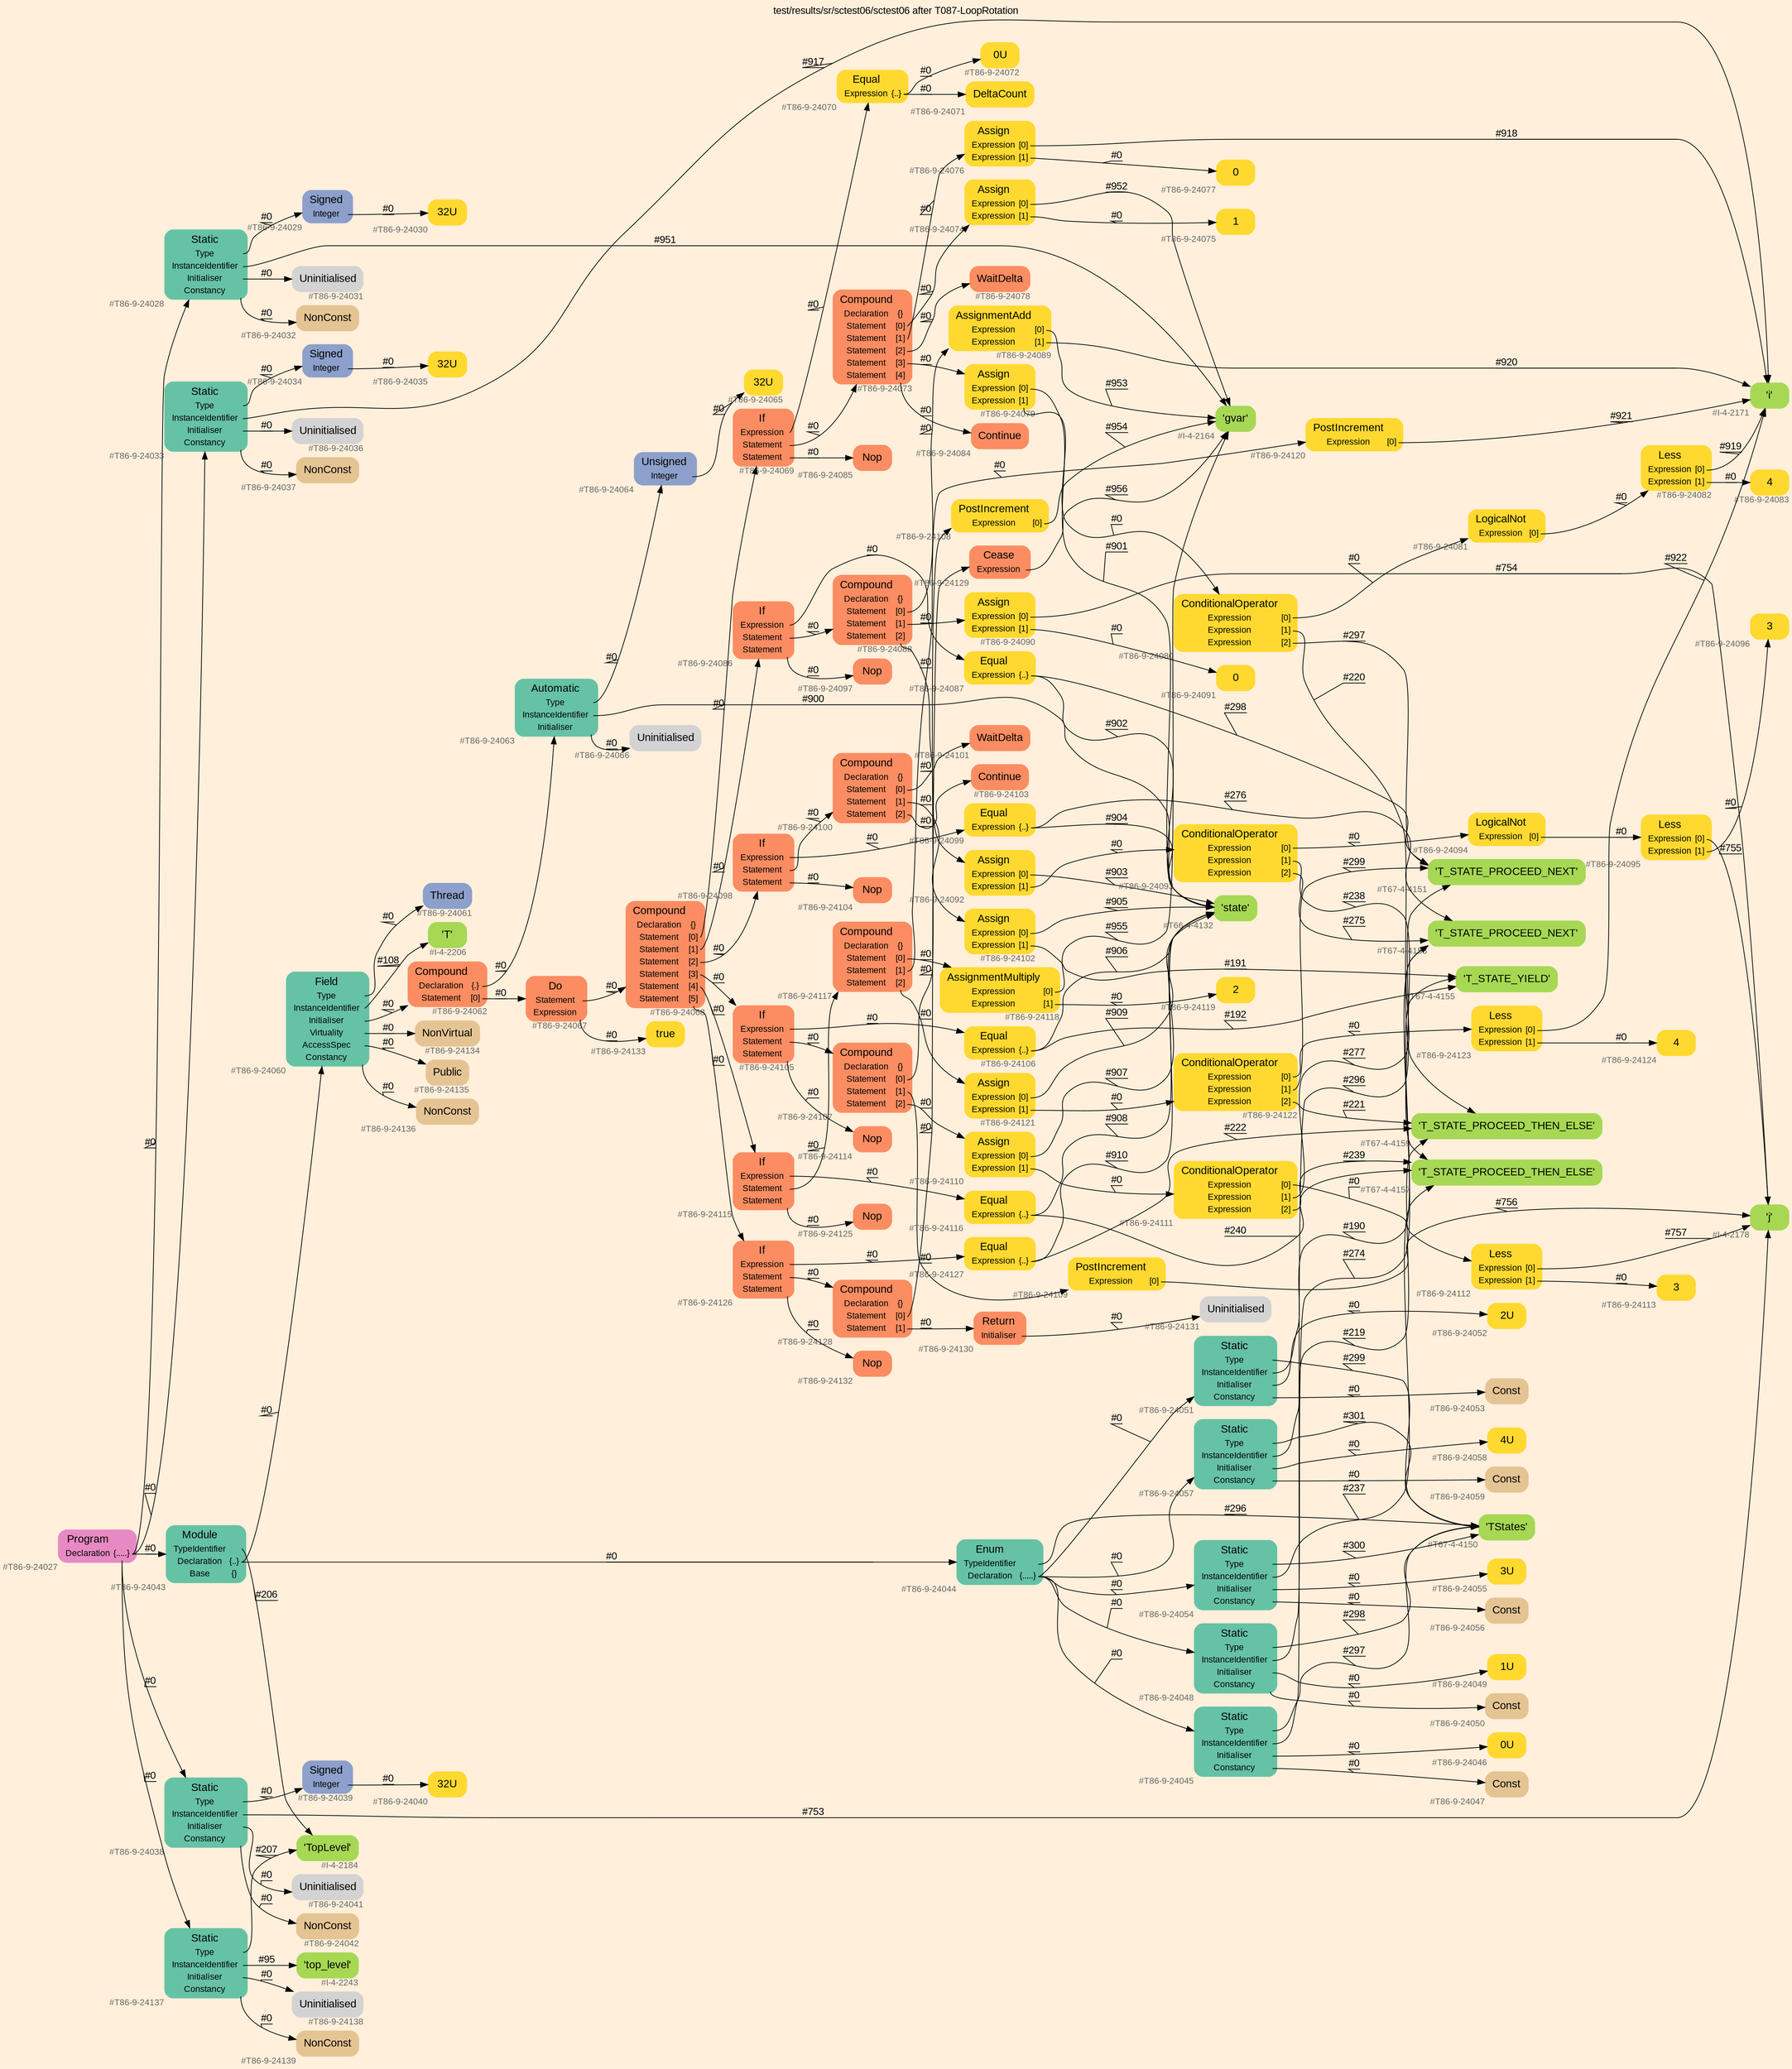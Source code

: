 digraph "test/results/sr/sctest06/sctest06 after T087-LoopRotation" {
label = "test/results/sr/sctest06/sctest06 after T087-LoopRotation"
labelloc = t
graph [
    rankdir = "LR"
    ranksep = 0.3
    bgcolor = antiquewhite1
    color = black
    fontcolor = black
    fontname = "Arial"
];
node [
    fontname = "Arial"
];
edge [
    fontname = "Arial"
];

// -------------------- node figure --------------------
// -------- block #T86-9-24027 ----------
"#T86-9-24027" [
    fillcolor = "/set28/4"
    xlabel = "#T86-9-24027"
    fontsize = "12"
    fontcolor = grey40
    shape = "plaintext"
    label = <<TABLE BORDER="0" CELLBORDER="0" CELLSPACING="0">
     <TR><TD><FONT COLOR="black" POINT-SIZE="15">Program</FONT></TD></TR>
     <TR><TD><FONT COLOR="black" POINT-SIZE="12">Declaration</FONT></TD><TD PORT="port0"><FONT COLOR="black" POINT-SIZE="12">{.....}</FONT></TD></TR>
    </TABLE>>
    style = "rounded,filled"
];

// -------- block #T86-9-24028 ----------
"#T86-9-24028" [
    fillcolor = "/set28/1"
    xlabel = "#T86-9-24028"
    fontsize = "12"
    fontcolor = grey40
    shape = "plaintext"
    label = <<TABLE BORDER="0" CELLBORDER="0" CELLSPACING="0">
     <TR><TD><FONT COLOR="black" POINT-SIZE="15">Static</FONT></TD></TR>
     <TR><TD><FONT COLOR="black" POINT-SIZE="12">Type</FONT></TD><TD PORT="port0"></TD></TR>
     <TR><TD><FONT COLOR="black" POINT-SIZE="12">InstanceIdentifier</FONT></TD><TD PORT="port1"></TD></TR>
     <TR><TD><FONT COLOR="black" POINT-SIZE="12">Initialiser</FONT></TD><TD PORT="port2"></TD></TR>
     <TR><TD><FONT COLOR="black" POINT-SIZE="12">Constancy</FONT></TD><TD PORT="port3"></TD></TR>
    </TABLE>>
    style = "rounded,filled"
];

// -------- block #T86-9-24029 ----------
"#T86-9-24029" [
    fillcolor = "/set28/3"
    xlabel = "#T86-9-24029"
    fontsize = "12"
    fontcolor = grey40
    shape = "plaintext"
    label = <<TABLE BORDER="0" CELLBORDER="0" CELLSPACING="0">
     <TR><TD><FONT COLOR="black" POINT-SIZE="15">Signed</FONT></TD></TR>
     <TR><TD><FONT COLOR="black" POINT-SIZE="12">Integer</FONT></TD><TD PORT="port0"></TD></TR>
    </TABLE>>
    style = "rounded,filled"
];

// -------- block #T86-9-24030 ----------
"#T86-9-24030" [
    fillcolor = "/set28/6"
    xlabel = "#T86-9-24030"
    fontsize = "12"
    fontcolor = grey40
    shape = "plaintext"
    label = <<TABLE BORDER="0" CELLBORDER="0" CELLSPACING="0">
     <TR><TD><FONT COLOR="black" POINT-SIZE="15">32U</FONT></TD></TR>
    </TABLE>>
    style = "rounded,filled"
];

// -------- block #I-4-2164 ----------
"#I-4-2164" [
    fillcolor = "/set28/5"
    xlabel = "#I-4-2164"
    fontsize = "12"
    fontcolor = grey40
    shape = "plaintext"
    label = <<TABLE BORDER="0" CELLBORDER="0" CELLSPACING="0">
     <TR><TD><FONT COLOR="black" POINT-SIZE="15">'gvar'</FONT></TD></TR>
    </TABLE>>
    style = "rounded,filled"
];

// -------- block #T86-9-24031 ----------
"#T86-9-24031" [
    xlabel = "#T86-9-24031"
    fontsize = "12"
    fontcolor = grey40
    shape = "plaintext"
    label = <<TABLE BORDER="0" CELLBORDER="0" CELLSPACING="0">
     <TR><TD><FONT COLOR="black" POINT-SIZE="15">Uninitialised</FONT></TD></TR>
    </TABLE>>
    style = "rounded,filled"
];

// -------- block #T86-9-24032 ----------
"#T86-9-24032" [
    fillcolor = "/set28/7"
    xlabel = "#T86-9-24032"
    fontsize = "12"
    fontcolor = grey40
    shape = "plaintext"
    label = <<TABLE BORDER="0" CELLBORDER="0" CELLSPACING="0">
     <TR><TD><FONT COLOR="black" POINT-SIZE="15">NonConst</FONT></TD></TR>
    </TABLE>>
    style = "rounded,filled"
];

// -------- block #T86-9-24033 ----------
"#T86-9-24033" [
    fillcolor = "/set28/1"
    xlabel = "#T86-9-24033"
    fontsize = "12"
    fontcolor = grey40
    shape = "plaintext"
    label = <<TABLE BORDER="0" CELLBORDER="0" CELLSPACING="0">
     <TR><TD><FONT COLOR="black" POINT-SIZE="15">Static</FONT></TD></TR>
     <TR><TD><FONT COLOR="black" POINT-SIZE="12">Type</FONT></TD><TD PORT="port0"></TD></TR>
     <TR><TD><FONT COLOR="black" POINT-SIZE="12">InstanceIdentifier</FONT></TD><TD PORT="port1"></TD></TR>
     <TR><TD><FONT COLOR="black" POINT-SIZE="12">Initialiser</FONT></TD><TD PORT="port2"></TD></TR>
     <TR><TD><FONT COLOR="black" POINT-SIZE="12">Constancy</FONT></TD><TD PORT="port3"></TD></TR>
    </TABLE>>
    style = "rounded,filled"
];

// -------- block #T86-9-24034 ----------
"#T86-9-24034" [
    fillcolor = "/set28/3"
    xlabel = "#T86-9-24034"
    fontsize = "12"
    fontcolor = grey40
    shape = "plaintext"
    label = <<TABLE BORDER="0" CELLBORDER="0" CELLSPACING="0">
     <TR><TD><FONT COLOR="black" POINT-SIZE="15">Signed</FONT></TD></TR>
     <TR><TD><FONT COLOR="black" POINT-SIZE="12">Integer</FONT></TD><TD PORT="port0"></TD></TR>
    </TABLE>>
    style = "rounded,filled"
];

// -------- block #T86-9-24035 ----------
"#T86-9-24035" [
    fillcolor = "/set28/6"
    xlabel = "#T86-9-24035"
    fontsize = "12"
    fontcolor = grey40
    shape = "plaintext"
    label = <<TABLE BORDER="0" CELLBORDER="0" CELLSPACING="0">
     <TR><TD><FONT COLOR="black" POINT-SIZE="15">32U</FONT></TD></TR>
    </TABLE>>
    style = "rounded,filled"
];

// -------- block #I-4-2171 ----------
"#I-4-2171" [
    fillcolor = "/set28/5"
    xlabel = "#I-4-2171"
    fontsize = "12"
    fontcolor = grey40
    shape = "plaintext"
    label = <<TABLE BORDER="0" CELLBORDER="0" CELLSPACING="0">
     <TR><TD><FONT COLOR="black" POINT-SIZE="15">'i'</FONT></TD></TR>
    </TABLE>>
    style = "rounded,filled"
];

// -------- block #T86-9-24036 ----------
"#T86-9-24036" [
    xlabel = "#T86-9-24036"
    fontsize = "12"
    fontcolor = grey40
    shape = "plaintext"
    label = <<TABLE BORDER="0" CELLBORDER="0" CELLSPACING="0">
     <TR><TD><FONT COLOR="black" POINT-SIZE="15">Uninitialised</FONT></TD></TR>
    </TABLE>>
    style = "rounded,filled"
];

// -------- block #T86-9-24037 ----------
"#T86-9-24037" [
    fillcolor = "/set28/7"
    xlabel = "#T86-9-24037"
    fontsize = "12"
    fontcolor = grey40
    shape = "plaintext"
    label = <<TABLE BORDER="0" CELLBORDER="0" CELLSPACING="0">
     <TR><TD><FONT COLOR="black" POINT-SIZE="15">NonConst</FONT></TD></TR>
    </TABLE>>
    style = "rounded,filled"
];

// -------- block #T86-9-24038 ----------
"#T86-9-24038" [
    fillcolor = "/set28/1"
    xlabel = "#T86-9-24038"
    fontsize = "12"
    fontcolor = grey40
    shape = "plaintext"
    label = <<TABLE BORDER="0" CELLBORDER="0" CELLSPACING="0">
     <TR><TD><FONT COLOR="black" POINT-SIZE="15">Static</FONT></TD></TR>
     <TR><TD><FONT COLOR="black" POINT-SIZE="12">Type</FONT></TD><TD PORT="port0"></TD></TR>
     <TR><TD><FONT COLOR="black" POINT-SIZE="12">InstanceIdentifier</FONT></TD><TD PORT="port1"></TD></TR>
     <TR><TD><FONT COLOR="black" POINT-SIZE="12">Initialiser</FONT></TD><TD PORT="port2"></TD></TR>
     <TR><TD><FONT COLOR="black" POINT-SIZE="12">Constancy</FONT></TD><TD PORT="port3"></TD></TR>
    </TABLE>>
    style = "rounded,filled"
];

// -------- block #T86-9-24039 ----------
"#T86-9-24039" [
    fillcolor = "/set28/3"
    xlabel = "#T86-9-24039"
    fontsize = "12"
    fontcolor = grey40
    shape = "plaintext"
    label = <<TABLE BORDER="0" CELLBORDER="0" CELLSPACING="0">
     <TR><TD><FONT COLOR="black" POINT-SIZE="15">Signed</FONT></TD></TR>
     <TR><TD><FONT COLOR="black" POINT-SIZE="12">Integer</FONT></TD><TD PORT="port0"></TD></TR>
    </TABLE>>
    style = "rounded,filled"
];

// -------- block #T86-9-24040 ----------
"#T86-9-24040" [
    fillcolor = "/set28/6"
    xlabel = "#T86-9-24040"
    fontsize = "12"
    fontcolor = grey40
    shape = "plaintext"
    label = <<TABLE BORDER="0" CELLBORDER="0" CELLSPACING="0">
     <TR><TD><FONT COLOR="black" POINT-SIZE="15">32U</FONT></TD></TR>
    </TABLE>>
    style = "rounded,filled"
];

// -------- block #I-4-2178 ----------
"#I-4-2178" [
    fillcolor = "/set28/5"
    xlabel = "#I-4-2178"
    fontsize = "12"
    fontcolor = grey40
    shape = "plaintext"
    label = <<TABLE BORDER="0" CELLBORDER="0" CELLSPACING="0">
     <TR><TD><FONT COLOR="black" POINT-SIZE="15">'j'</FONT></TD></TR>
    </TABLE>>
    style = "rounded,filled"
];

// -------- block #T86-9-24041 ----------
"#T86-9-24041" [
    xlabel = "#T86-9-24041"
    fontsize = "12"
    fontcolor = grey40
    shape = "plaintext"
    label = <<TABLE BORDER="0" CELLBORDER="0" CELLSPACING="0">
     <TR><TD><FONT COLOR="black" POINT-SIZE="15">Uninitialised</FONT></TD></TR>
    </TABLE>>
    style = "rounded,filled"
];

// -------- block #T86-9-24042 ----------
"#T86-9-24042" [
    fillcolor = "/set28/7"
    xlabel = "#T86-9-24042"
    fontsize = "12"
    fontcolor = grey40
    shape = "plaintext"
    label = <<TABLE BORDER="0" CELLBORDER="0" CELLSPACING="0">
     <TR><TD><FONT COLOR="black" POINT-SIZE="15">NonConst</FONT></TD></TR>
    </TABLE>>
    style = "rounded,filled"
];

// -------- block #T86-9-24043 ----------
"#T86-9-24043" [
    fillcolor = "/set28/1"
    xlabel = "#T86-9-24043"
    fontsize = "12"
    fontcolor = grey40
    shape = "plaintext"
    label = <<TABLE BORDER="0" CELLBORDER="0" CELLSPACING="0">
     <TR><TD><FONT COLOR="black" POINT-SIZE="15">Module</FONT></TD></TR>
     <TR><TD><FONT COLOR="black" POINT-SIZE="12">TypeIdentifier</FONT></TD><TD PORT="port0"></TD></TR>
     <TR><TD><FONT COLOR="black" POINT-SIZE="12">Declaration</FONT></TD><TD PORT="port1"><FONT COLOR="black" POINT-SIZE="12">{..}</FONT></TD></TR>
     <TR><TD><FONT COLOR="black" POINT-SIZE="12">Base</FONT></TD><TD PORT="port2"><FONT COLOR="black" POINT-SIZE="12">{}</FONT></TD></TR>
    </TABLE>>
    style = "rounded,filled"
];

// -------- block #I-4-2184 ----------
"#I-4-2184" [
    fillcolor = "/set28/5"
    xlabel = "#I-4-2184"
    fontsize = "12"
    fontcolor = grey40
    shape = "plaintext"
    label = <<TABLE BORDER="0" CELLBORDER="0" CELLSPACING="0">
     <TR><TD><FONT COLOR="black" POINT-SIZE="15">'TopLevel'</FONT></TD></TR>
    </TABLE>>
    style = "rounded,filled"
];

// -------- block #T86-9-24044 ----------
"#T86-9-24044" [
    fillcolor = "/set28/1"
    xlabel = "#T86-9-24044"
    fontsize = "12"
    fontcolor = grey40
    shape = "plaintext"
    label = <<TABLE BORDER="0" CELLBORDER="0" CELLSPACING="0">
     <TR><TD><FONT COLOR="black" POINT-SIZE="15">Enum</FONT></TD></TR>
     <TR><TD><FONT COLOR="black" POINT-SIZE="12">TypeIdentifier</FONT></TD><TD PORT="port0"></TD></TR>
     <TR><TD><FONT COLOR="black" POINT-SIZE="12">Declaration</FONT></TD><TD PORT="port1"><FONT COLOR="black" POINT-SIZE="12">{.....}</FONT></TD></TR>
    </TABLE>>
    style = "rounded,filled"
];

// -------- block #T67-4-4150 ----------
"#T67-4-4150" [
    fillcolor = "/set28/5"
    xlabel = "#T67-4-4150"
    fontsize = "12"
    fontcolor = grey40
    shape = "plaintext"
    label = <<TABLE BORDER="0" CELLBORDER="0" CELLSPACING="0">
     <TR><TD><FONT COLOR="black" POINT-SIZE="15">'TStates'</FONT></TD></TR>
    </TABLE>>
    style = "rounded,filled"
];

// -------- block #T86-9-24045 ----------
"#T86-9-24045" [
    fillcolor = "/set28/1"
    xlabel = "#T86-9-24045"
    fontsize = "12"
    fontcolor = grey40
    shape = "plaintext"
    label = <<TABLE BORDER="0" CELLBORDER="0" CELLSPACING="0">
     <TR><TD><FONT COLOR="black" POINT-SIZE="15">Static</FONT></TD></TR>
     <TR><TD><FONT COLOR="black" POINT-SIZE="12">Type</FONT></TD><TD PORT="port0"></TD></TR>
     <TR><TD><FONT COLOR="black" POINT-SIZE="12">InstanceIdentifier</FONT></TD><TD PORT="port1"></TD></TR>
     <TR><TD><FONT COLOR="black" POINT-SIZE="12">Initialiser</FONT></TD><TD PORT="port2"></TD></TR>
     <TR><TD><FONT COLOR="black" POINT-SIZE="12">Constancy</FONT></TD><TD PORT="port3"></TD></TR>
    </TABLE>>
    style = "rounded,filled"
];

// -------- block #T67-4-4151 ----------
"#T67-4-4151" [
    fillcolor = "/set28/5"
    xlabel = "#T67-4-4151"
    fontsize = "12"
    fontcolor = grey40
    shape = "plaintext"
    label = <<TABLE BORDER="0" CELLBORDER="0" CELLSPACING="0">
     <TR><TD><FONT COLOR="black" POINT-SIZE="15">'T_STATE_PROCEED_NEXT'</FONT></TD></TR>
    </TABLE>>
    style = "rounded,filled"
];

// -------- block #T86-9-24046 ----------
"#T86-9-24046" [
    fillcolor = "/set28/6"
    xlabel = "#T86-9-24046"
    fontsize = "12"
    fontcolor = grey40
    shape = "plaintext"
    label = <<TABLE BORDER="0" CELLBORDER="0" CELLSPACING="0">
     <TR><TD><FONT COLOR="black" POINT-SIZE="15">0U</FONT></TD></TR>
    </TABLE>>
    style = "rounded,filled"
];

// -------- block #T86-9-24047 ----------
"#T86-9-24047" [
    fillcolor = "/set28/7"
    xlabel = "#T86-9-24047"
    fontsize = "12"
    fontcolor = grey40
    shape = "plaintext"
    label = <<TABLE BORDER="0" CELLBORDER="0" CELLSPACING="0">
     <TR><TD><FONT COLOR="black" POINT-SIZE="15">Const</FONT></TD></TR>
    </TABLE>>
    style = "rounded,filled"
];

// -------- block #T86-9-24048 ----------
"#T86-9-24048" [
    fillcolor = "/set28/1"
    xlabel = "#T86-9-24048"
    fontsize = "12"
    fontcolor = grey40
    shape = "plaintext"
    label = <<TABLE BORDER="0" CELLBORDER="0" CELLSPACING="0">
     <TR><TD><FONT COLOR="black" POINT-SIZE="15">Static</FONT></TD></TR>
     <TR><TD><FONT COLOR="black" POINT-SIZE="12">Type</FONT></TD><TD PORT="port0"></TD></TR>
     <TR><TD><FONT COLOR="black" POINT-SIZE="12">InstanceIdentifier</FONT></TD><TD PORT="port1"></TD></TR>
     <TR><TD><FONT COLOR="black" POINT-SIZE="12">Initialiser</FONT></TD><TD PORT="port2"></TD></TR>
     <TR><TD><FONT COLOR="black" POINT-SIZE="12">Constancy</FONT></TD><TD PORT="port3"></TD></TR>
    </TABLE>>
    style = "rounded,filled"
];

// -------- block #T67-4-4153 ----------
"#T67-4-4153" [
    fillcolor = "/set28/5"
    xlabel = "#T67-4-4153"
    fontsize = "12"
    fontcolor = grey40
    shape = "plaintext"
    label = <<TABLE BORDER="0" CELLBORDER="0" CELLSPACING="0">
     <TR><TD><FONT COLOR="black" POINT-SIZE="15">'T_STATE_PROCEED_NEXT'</FONT></TD></TR>
    </TABLE>>
    style = "rounded,filled"
];

// -------- block #T86-9-24049 ----------
"#T86-9-24049" [
    fillcolor = "/set28/6"
    xlabel = "#T86-9-24049"
    fontsize = "12"
    fontcolor = grey40
    shape = "plaintext"
    label = <<TABLE BORDER="0" CELLBORDER="0" CELLSPACING="0">
     <TR><TD><FONT COLOR="black" POINT-SIZE="15">1U</FONT></TD></TR>
    </TABLE>>
    style = "rounded,filled"
];

// -------- block #T86-9-24050 ----------
"#T86-9-24050" [
    fillcolor = "/set28/7"
    xlabel = "#T86-9-24050"
    fontsize = "12"
    fontcolor = grey40
    shape = "plaintext"
    label = <<TABLE BORDER="0" CELLBORDER="0" CELLSPACING="0">
     <TR><TD><FONT COLOR="black" POINT-SIZE="15">Const</FONT></TD></TR>
    </TABLE>>
    style = "rounded,filled"
];

// -------- block #T86-9-24051 ----------
"#T86-9-24051" [
    fillcolor = "/set28/1"
    xlabel = "#T86-9-24051"
    fontsize = "12"
    fontcolor = grey40
    shape = "plaintext"
    label = <<TABLE BORDER="0" CELLBORDER="0" CELLSPACING="0">
     <TR><TD><FONT COLOR="black" POINT-SIZE="15">Static</FONT></TD></TR>
     <TR><TD><FONT COLOR="black" POINT-SIZE="12">Type</FONT></TD><TD PORT="port0"></TD></TR>
     <TR><TD><FONT COLOR="black" POINT-SIZE="12">InstanceIdentifier</FONT></TD><TD PORT="port1"></TD></TR>
     <TR><TD><FONT COLOR="black" POINT-SIZE="12">Initialiser</FONT></TD><TD PORT="port2"></TD></TR>
     <TR><TD><FONT COLOR="black" POINT-SIZE="12">Constancy</FONT></TD><TD PORT="port3"></TD></TR>
    </TABLE>>
    style = "rounded,filled"
];

// -------- block #T67-4-4155 ----------
"#T67-4-4155" [
    fillcolor = "/set28/5"
    xlabel = "#T67-4-4155"
    fontsize = "12"
    fontcolor = grey40
    shape = "plaintext"
    label = <<TABLE BORDER="0" CELLBORDER="0" CELLSPACING="0">
     <TR><TD><FONT COLOR="black" POINT-SIZE="15">'T_STATE_YIELD'</FONT></TD></TR>
    </TABLE>>
    style = "rounded,filled"
];

// -------- block #T86-9-24052 ----------
"#T86-9-24052" [
    fillcolor = "/set28/6"
    xlabel = "#T86-9-24052"
    fontsize = "12"
    fontcolor = grey40
    shape = "plaintext"
    label = <<TABLE BORDER="0" CELLBORDER="0" CELLSPACING="0">
     <TR><TD><FONT COLOR="black" POINT-SIZE="15">2U</FONT></TD></TR>
    </TABLE>>
    style = "rounded,filled"
];

// -------- block #T86-9-24053 ----------
"#T86-9-24053" [
    fillcolor = "/set28/7"
    xlabel = "#T86-9-24053"
    fontsize = "12"
    fontcolor = grey40
    shape = "plaintext"
    label = <<TABLE BORDER="0" CELLBORDER="0" CELLSPACING="0">
     <TR><TD><FONT COLOR="black" POINT-SIZE="15">Const</FONT></TD></TR>
    </TABLE>>
    style = "rounded,filled"
];

// -------- block #T86-9-24054 ----------
"#T86-9-24054" [
    fillcolor = "/set28/1"
    xlabel = "#T86-9-24054"
    fontsize = "12"
    fontcolor = grey40
    shape = "plaintext"
    label = <<TABLE BORDER="0" CELLBORDER="0" CELLSPACING="0">
     <TR><TD><FONT COLOR="black" POINT-SIZE="15">Static</FONT></TD></TR>
     <TR><TD><FONT COLOR="black" POINT-SIZE="12">Type</FONT></TD><TD PORT="port0"></TD></TR>
     <TR><TD><FONT COLOR="black" POINT-SIZE="12">InstanceIdentifier</FONT></TD><TD PORT="port1"></TD></TR>
     <TR><TD><FONT COLOR="black" POINT-SIZE="12">Initialiser</FONT></TD><TD PORT="port2"></TD></TR>
     <TR><TD><FONT COLOR="black" POINT-SIZE="12">Constancy</FONT></TD><TD PORT="port3"></TD></TR>
    </TABLE>>
    style = "rounded,filled"
];

// -------- block #T67-4-4157 ----------
"#T67-4-4157" [
    fillcolor = "/set28/5"
    xlabel = "#T67-4-4157"
    fontsize = "12"
    fontcolor = grey40
    shape = "plaintext"
    label = <<TABLE BORDER="0" CELLBORDER="0" CELLSPACING="0">
     <TR><TD><FONT COLOR="black" POINT-SIZE="15">'T_STATE_PROCEED_THEN_ELSE'</FONT></TD></TR>
    </TABLE>>
    style = "rounded,filled"
];

// -------- block #T86-9-24055 ----------
"#T86-9-24055" [
    fillcolor = "/set28/6"
    xlabel = "#T86-9-24055"
    fontsize = "12"
    fontcolor = grey40
    shape = "plaintext"
    label = <<TABLE BORDER="0" CELLBORDER="0" CELLSPACING="0">
     <TR><TD><FONT COLOR="black" POINT-SIZE="15">3U</FONT></TD></TR>
    </TABLE>>
    style = "rounded,filled"
];

// -------- block #T86-9-24056 ----------
"#T86-9-24056" [
    fillcolor = "/set28/7"
    xlabel = "#T86-9-24056"
    fontsize = "12"
    fontcolor = grey40
    shape = "plaintext"
    label = <<TABLE BORDER="0" CELLBORDER="0" CELLSPACING="0">
     <TR><TD><FONT COLOR="black" POINT-SIZE="15">Const</FONT></TD></TR>
    </TABLE>>
    style = "rounded,filled"
];

// -------- block #T86-9-24057 ----------
"#T86-9-24057" [
    fillcolor = "/set28/1"
    xlabel = "#T86-9-24057"
    fontsize = "12"
    fontcolor = grey40
    shape = "plaintext"
    label = <<TABLE BORDER="0" CELLBORDER="0" CELLSPACING="0">
     <TR><TD><FONT COLOR="black" POINT-SIZE="15">Static</FONT></TD></TR>
     <TR><TD><FONT COLOR="black" POINT-SIZE="12">Type</FONT></TD><TD PORT="port0"></TD></TR>
     <TR><TD><FONT COLOR="black" POINT-SIZE="12">InstanceIdentifier</FONT></TD><TD PORT="port1"></TD></TR>
     <TR><TD><FONT COLOR="black" POINT-SIZE="12">Initialiser</FONT></TD><TD PORT="port2"></TD></TR>
     <TR><TD><FONT COLOR="black" POINT-SIZE="12">Constancy</FONT></TD><TD PORT="port3"></TD></TR>
    </TABLE>>
    style = "rounded,filled"
];

// -------- block #T67-4-4159 ----------
"#T67-4-4159" [
    fillcolor = "/set28/5"
    xlabel = "#T67-4-4159"
    fontsize = "12"
    fontcolor = grey40
    shape = "plaintext"
    label = <<TABLE BORDER="0" CELLBORDER="0" CELLSPACING="0">
     <TR><TD><FONT COLOR="black" POINT-SIZE="15">'T_STATE_PROCEED_THEN_ELSE'</FONT></TD></TR>
    </TABLE>>
    style = "rounded,filled"
];

// -------- block #T86-9-24058 ----------
"#T86-9-24058" [
    fillcolor = "/set28/6"
    xlabel = "#T86-9-24058"
    fontsize = "12"
    fontcolor = grey40
    shape = "plaintext"
    label = <<TABLE BORDER="0" CELLBORDER="0" CELLSPACING="0">
     <TR><TD><FONT COLOR="black" POINT-SIZE="15">4U</FONT></TD></TR>
    </TABLE>>
    style = "rounded,filled"
];

// -------- block #T86-9-24059 ----------
"#T86-9-24059" [
    fillcolor = "/set28/7"
    xlabel = "#T86-9-24059"
    fontsize = "12"
    fontcolor = grey40
    shape = "plaintext"
    label = <<TABLE BORDER="0" CELLBORDER="0" CELLSPACING="0">
     <TR><TD><FONT COLOR="black" POINT-SIZE="15">Const</FONT></TD></TR>
    </TABLE>>
    style = "rounded,filled"
];

// -------- block #T86-9-24060 ----------
"#T86-9-24060" [
    fillcolor = "/set28/1"
    xlabel = "#T86-9-24060"
    fontsize = "12"
    fontcolor = grey40
    shape = "plaintext"
    label = <<TABLE BORDER="0" CELLBORDER="0" CELLSPACING="0">
     <TR><TD><FONT COLOR="black" POINT-SIZE="15">Field</FONT></TD></TR>
     <TR><TD><FONT COLOR="black" POINT-SIZE="12">Type</FONT></TD><TD PORT="port0"></TD></TR>
     <TR><TD><FONT COLOR="black" POINT-SIZE="12">InstanceIdentifier</FONT></TD><TD PORT="port1"></TD></TR>
     <TR><TD><FONT COLOR="black" POINT-SIZE="12">Initialiser</FONT></TD><TD PORT="port2"></TD></TR>
     <TR><TD><FONT COLOR="black" POINT-SIZE="12">Virtuality</FONT></TD><TD PORT="port3"></TD></TR>
     <TR><TD><FONT COLOR="black" POINT-SIZE="12">AccessSpec</FONT></TD><TD PORT="port4"></TD></TR>
     <TR><TD><FONT COLOR="black" POINT-SIZE="12">Constancy</FONT></TD><TD PORT="port5"></TD></TR>
    </TABLE>>
    style = "rounded,filled"
];

// -------- block #T86-9-24061 ----------
"#T86-9-24061" [
    fillcolor = "/set28/3"
    xlabel = "#T86-9-24061"
    fontsize = "12"
    fontcolor = grey40
    shape = "plaintext"
    label = <<TABLE BORDER="0" CELLBORDER="0" CELLSPACING="0">
     <TR><TD><FONT COLOR="black" POINT-SIZE="15">Thread</FONT></TD></TR>
    </TABLE>>
    style = "rounded,filled"
];

// -------- block #I-4-2206 ----------
"#I-4-2206" [
    fillcolor = "/set28/5"
    xlabel = "#I-4-2206"
    fontsize = "12"
    fontcolor = grey40
    shape = "plaintext"
    label = <<TABLE BORDER="0" CELLBORDER="0" CELLSPACING="0">
     <TR><TD><FONT COLOR="black" POINT-SIZE="15">'T'</FONT></TD></TR>
    </TABLE>>
    style = "rounded,filled"
];

// -------- block #T86-9-24062 ----------
"#T86-9-24062" [
    fillcolor = "/set28/2"
    xlabel = "#T86-9-24062"
    fontsize = "12"
    fontcolor = grey40
    shape = "plaintext"
    label = <<TABLE BORDER="0" CELLBORDER="0" CELLSPACING="0">
     <TR><TD><FONT COLOR="black" POINT-SIZE="15">Compound</FONT></TD></TR>
     <TR><TD><FONT COLOR="black" POINT-SIZE="12">Declaration</FONT></TD><TD PORT="port0"><FONT COLOR="black" POINT-SIZE="12">{.}</FONT></TD></TR>
     <TR><TD><FONT COLOR="black" POINT-SIZE="12">Statement</FONT></TD><TD PORT="port1"><FONT COLOR="black" POINT-SIZE="12">[0]</FONT></TD></TR>
    </TABLE>>
    style = "rounded,filled"
];

// -------- block #T86-9-24063 ----------
"#T86-9-24063" [
    fillcolor = "/set28/1"
    xlabel = "#T86-9-24063"
    fontsize = "12"
    fontcolor = grey40
    shape = "plaintext"
    label = <<TABLE BORDER="0" CELLBORDER="0" CELLSPACING="0">
     <TR><TD><FONT COLOR="black" POINT-SIZE="15">Automatic</FONT></TD></TR>
     <TR><TD><FONT COLOR="black" POINT-SIZE="12">Type</FONT></TD><TD PORT="port0"></TD></TR>
     <TR><TD><FONT COLOR="black" POINT-SIZE="12">InstanceIdentifier</FONT></TD><TD PORT="port1"></TD></TR>
     <TR><TD><FONT COLOR="black" POINT-SIZE="12">Initialiser</FONT></TD><TD PORT="port2"></TD></TR>
    </TABLE>>
    style = "rounded,filled"
];

// -------- block #T86-9-24064 ----------
"#T86-9-24064" [
    fillcolor = "/set28/3"
    xlabel = "#T86-9-24064"
    fontsize = "12"
    fontcolor = grey40
    shape = "plaintext"
    label = <<TABLE BORDER="0" CELLBORDER="0" CELLSPACING="0">
     <TR><TD><FONT COLOR="black" POINT-SIZE="15">Unsigned</FONT></TD></TR>
     <TR><TD><FONT COLOR="black" POINT-SIZE="12">Integer</FONT></TD><TD PORT="port0"></TD></TR>
    </TABLE>>
    style = "rounded,filled"
];

// -------- block #T86-9-24065 ----------
"#T86-9-24065" [
    fillcolor = "/set28/6"
    xlabel = "#T86-9-24065"
    fontsize = "12"
    fontcolor = grey40
    shape = "plaintext"
    label = <<TABLE BORDER="0" CELLBORDER="0" CELLSPACING="0">
     <TR><TD><FONT COLOR="black" POINT-SIZE="15">32U</FONT></TD></TR>
    </TABLE>>
    style = "rounded,filled"
];

// -------- block #T66-4-4132 ----------
"#T66-4-4132" [
    fillcolor = "/set28/5"
    xlabel = "#T66-4-4132"
    fontsize = "12"
    fontcolor = grey40
    shape = "plaintext"
    label = <<TABLE BORDER="0" CELLBORDER="0" CELLSPACING="0">
     <TR><TD><FONT COLOR="black" POINT-SIZE="15">'state'</FONT></TD></TR>
    </TABLE>>
    style = "rounded,filled"
];

// -------- block #T86-9-24066 ----------
"#T86-9-24066" [
    xlabel = "#T86-9-24066"
    fontsize = "12"
    fontcolor = grey40
    shape = "plaintext"
    label = <<TABLE BORDER="0" CELLBORDER="0" CELLSPACING="0">
     <TR><TD><FONT COLOR="black" POINT-SIZE="15">Uninitialised</FONT></TD></TR>
    </TABLE>>
    style = "rounded,filled"
];

// -------- block #T86-9-24067 ----------
"#T86-9-24067" [
    fillcolor = "/set28/2"
    xlabel = "#T86-9-24067"
    fontsize = "12"
    fontcolor = grey40
    shape = "plaintext"
    label = <<TABLE BORDER="0" CELLBORDER="0" CELLSPACING="0">
     <TR><TD><FONT COLOR="black" POINT-SIZE="15">Do</FONT></TD></TR>
     <TR><TD><FONT COLOR="black" POINT-SIZE="12">Statement</FONT></TD><TD PORT="port0"></TD></TR>
     <TR><TD><FONT COLOR="black" POINT-SIZE="12">Expression</FONT></TD><TD PORT="port1"></TD></TR>
    </TABLE>>
    style = "rounded,filled"
];

// -------- block #T86-9-24068 ----------
"#T86-9-24068" [
    fillcolor = "/set28/2"
    xlabel = "#T86-9-24068"
    fontsize = "12"
    fontcolor = grey40
    shape = "plaintext"
    label = <<TABLE BORDER="0" CELLBORDER="0" CELLSPACING="0">
     <TR><TD><FONT COLOR="black" POINT-SIZE="15">Compound</FONT></TD></TR>
     <TR><TD><FONT COLOR="black" POINT-SIZE="12">Declaration</FONT></TD><TD PORT="port0"><FONT COLOR="black" POINT-SIZE="12">{}</FONT></TD></TR>
     <TR><TD><FONT COLOR="black" POINT-SIZE="12">Statement</FONT></TD><TD PORT="port1"><FONT COLOR="black" POINT-SIZE="12">[0]</FONT></TD></TR>
     <TR><TD><FONT COLOR="black" POINT-SIZE="12">Statement</FONT></TD><TD PORT="port2"><FONT COLOR="black" POINT-SIZE="12">[1]</FONT></TD></TR>
     <TR><TD><FONT COLOR="black" POINT-SIZE="12">Statement</FONT></TD><TD PORT="port3"><FONT COLOR="black" POINT-SIZE="12">[2]</FONT></TD></TR>
     <TR><TD><FONT COLOR="black" POINT-SIZE="12">Statement</FONT></TD><TD PORT="port4"><FONT COLOR="black" POINT-SIZE="12">[3]</FONT></TD></TR>
     <TR><TD><FONT COLOR="black" POINT-SIZE="12">Statement</FONT></TD><TD PORT="port5"><FONT COLOR="black" POINT-SIZE="12">[4]</FONT></TD></TR>
     <TR><TD><FONT COLOR="black" POINT-SIZE="12">Statement</FONT></TD><TD PORT="port6"><FONT COLOR="black" POINT-SIZE="12">[5]</FONT></TD></TR>
    </TABLE>>
    style = "rounded,filled"
];

// -------- block #T86-9-24069 ----------
"#T86-9-24069" [
    fillcolor = "/set28/2"
    xlabel = "#T86-9-24069"
    fontsize = "12"
    fontcolor = grey40
    shape = "plaintext"
    label = <<TABLE BORDER="0" CELLBORDER="0" CELLSPACING="0">
     <TR><TD><FONT COLOR="black" POINT-SIZE="15">If</FONT></TD></TR>
     <TR><TD><FONT COLOR="black" POINT-SIZE="12">Expression</FONT></TD><TD PORT="port0"></TD></TR>
     <TR><TD><FONT COLOR="black" POINT-SIZE="12">Statement</FONT></TD><TD PORT="port1"></TD></TR>
     <TR><TD><FONT COLOR="black" POINT-SIZE="12">Statement</FONT></TD><TD PORT="port2"></TD></TR>
    </TABLE>>
    style = "rounded,filled"
];

// -------- block #T86-9-24070 ----------
"#T86-9-24070" [
    fillcolor = "/set28/6"
    xlabel = "#T86-9-24070"
    fontsize = "12"
    fontcolor = grey40
    shape = "plaintext"
    label = <<TABLE BORDER="0" CELLBORDER="0" CELLSPACING="0">
     <TR><TD><FONT COLOR="black" POINT-SIZE="15">Equal</FONT></TD></TR>
     <TR><TD><FONT COLOR="black" POINT-SIZE="12">Expression</FONT></TD><TD PORT="port0"><FONT COLOR="black" POINT-SIZE="12">{..}</FONT></TD></TR>
    </TABLE>>
    style = "rounded,filled"
];

// -------- block #T86-9-24071 ----------
"#T86-9-24071" [
    fillcolor = "/set28/6"
    xlabel = "#T86-9-24071"
    fontsize = "12"
    fontcolor = grey40
    shape = "plaintext"
    label = <<TABLE BORDER="0" CELLBORDER="0" CELLSPACING="0">
     <TR><TD><FONT COLOR="black" POINT-SIZE="15">DeltaCount</FONT></TD></TR>
    </TABLE>>
    style = "rounded,filled"
];

// -------- block #T86-9-24072 ----------
"#T86-9-24072" [
    fillcolor = "/set28/6"
    xlabel = "#T86-9-24072"
    fontsize = "12"
    fontcolor = grey40
    shape = "plaintext"
    label = <<TABLE BORDER="0" CELLBORDER="0" CELLSPACING="0">
     <TR><TD><FONT COLOR="black" POINT-SIZE="15">0U</FONT></TD></TR>
    </TABLE>>
    style = "rounded,filled"
];

// -------- block #T86-9-24073 ----------
"#T86-9-24073" [
    fillcolor = "/set28/2"
    xlabel = "#T86-9-24073"
    fontsize = "12"
    fontcolor = grey40
    shape = "plaintext"
    label = <<TABLE BORDER="0" CELLBORDER="0" CELLSPACING="0">
     <TR><TD><FONT COLOR="black" POINT-SIZE="15">Compound</FONT></TD></TR>
     <TR><TD><FONT COLOR="black" POINT-SIZE="12">Declaration</FONT></TD><TD PORT="port0"><FONT COLOR="black" POINT-SIZE="12">{}</FONT></TD></TR>
     <TR><TD><FONT COLOR="black" POINT-SIZE="12">Statement</FONT></TD><TD PORT="port1"><FONT COLOR="black" POINT-SIZE="12">[0]</FONT></TD></TR>
     <TR><TD><FONT COLOR="black" POINT-SIZE="12">Statement</FONT></TD><TD PORT="port2"><FONT COLOR="black" POINT-SIZE="12">[1]</FONT></TD></TR>
     <TR><TD><FONT COLOR="black" POINT-SIZE="12">Statement</FONT></TD><TD PORT="port3"><FONT COLOR="black" POINT-SIZE="12">[2]</FONT></TD></TR>
     <TR><TD><FONT COLOR="black" POINT-SIZE="12">Statement</FONT></TD><TD PORT="port4"><FONT COLOR="black" POINT-SIZE="12">[3]</FONT></TD></TR>
     <TR><TD><FONT COLOR="black" POINT-SIZE="12">Statement</FONT></TD><TD PORT="port5"><FONT COLOR="black" POINT-SIZE="12">[4]</FONT></TD></TR>
    </TABLE>>
    style = "rounded,filled"
];

// -------- block #T86-9-24074 ----------
"#T86-9-24074" [
    fillcolor = "/set28/6"
    xlabel = "#T86-9-24074"
    fontsize = "12"
    fontcolor = grey40
    shape = "plaintext"
    label = <<TABLE BORDER="0" CELLBORDER="0" CELLSPACING="0">
     <TR><TD><FONT COLOR="black" POINT-SIZE="15">Assign</FONT></TD></TR>
     <TR><TD><FONT COLOR="black" POINT-SIZE="12">Expression</FONT></TD><TD PORT="port0"><FONT COLOR="black" POINT-SIZE="12">[0]</FONT></TD></TR>
     <TR><TD><FONT COLOR="black" POINT-SIZE="12">Expression</FONT></TD><TD PORT="port1"><FONT COLOR="black" POINT-SIZE="12">[1]</FONT></TD></TR>
    </TABLE>>
    style = "rounded,filled"
];

// -------- block #T86-9-24075 ----------
"#T86-9-24075" [
    fillcolor = "/set28/6"
    xlabel = "#T86-9-24075"
    fontsize = "12"
    fontcolor = grey40
    shape = "plaintext"
    label = <<TABLE BORDER="0" CELLBORDER="0" CELLSPACING="0">
     <TR><TD><FONT COLOR="black" POINT-SIZE="15">1</FONT></TD></TR>
    </TABLE>>
    style = "rounded,filled"
];

// -------- block #T86-9-24076 ----------
"#T86-9-24076" [
    fillcolor = "/set28/6"
    xlabel = "#T86-9-24076"
    fontsize = "12"
    fontcolor = grey40
    shape = "plaintext"
    label = <<TABLE BORDER="0" CELLBORDER="0" CELLSPACING="0">
     <TR><TD><FONT COLOR="black" POINT-SIZE="15">Assign</FONT></TD></TR>
     <TR><TD><FONT COLOR="black" POINT-SIZE="12">Expression</FONT></TD><TD PORT="port0"><FONT COLOR="black" POINT-SIZE="12">[0]</FONT></TD></TR>
     <TR><TD><FONT COLOR="black" POINT-SIZE="12">Expression</FONT></TD><TD PORT="port1"><FONT COLOR="black" POINT-SIZE="12">[1]</FONT></TD></TR>
    </TABLE>>
    style = "rounded,filled"
];

// -------- block #T86-9-24077 ----------
"#T86-9-24077" [
    fillcolor = "/set28/6"
    xlabel = "#T86-9-24077"
    fontsize = "12"
    fontcolor = grey40
    shape = "plaintext"
    label = <<TABLE BORDER="0" CELLBORDER="0" CELLSPACING="0">
     <TR><TD><FONT COLOR="black" POINT-SIZE="15">0</FONT></TD></TR>
    </TABLE>>
    style = "rounded,filled"
];

// -------- block #T86-9-24078 ----------
"#T86-9-24078" [
    fillcolor = "/set28/2"
    xlabel = "#T86-9-24078"
    fontsize = "12"
    fontcolor = grey40
    shape = "plaintext"
    label = <<TABLE BORDER="0" CELLBORDER="0" CELLSPACING="0">
     <TR><TD><FONT COLOR="black" POINT-SIZE="15">WaitDelta</FONT></TD></TR>
    </TABLE>>
    style = "rounded,filled"
];

// -------- block #T86-9-24079 ----------
"#T86-9-24079" [
    fillcolor = "/set28/6"
    xlabel = "#T86-9-24079"
    fontsize = "12"
    fontcolor = grey40
    shape = "plaintext"
    label = <<TABLE BORDER="0" CELLBORDER="0" CELLSPACING="0">
     <TR><TD><FONT COLOR="black" POINT-SIZE="15">Assign</FONT></TD></TR>
     <TR><TD><FONT COLOR="black" POINT-SIZE="12">Expression</FONT></TD><TD PORT="port0"><FONT COLOR="black" POINT-SIZE="12">[0]</FONT></TD></TR>
     <TR><TD><FONT COLOR="black" POINT-SIZE="12">Expression</FONT></TD><TD PORT="port1"><FONT COLOR="black" POINT-SIZE="12">[1]</FONT></TD></TR>
    </TABLE>>
    style = "rounded,filled"
];

// -------- block #T86-9-24080 ----------
"#T86-9-24080" [
    fillcolor = "/set28/6"
    xlabel = "#T86-9-24080"
    fontsize = "12"
    fontcolor = grey40
    shape = "plaintext"
    label = <<TABLE BORDER="0" CELLBORDER="0" CELLSPACING="0">
     <TR><TD><FONT COLOR="black" POINT-SIZE="15">ConditionalOperator</FONT></TD></TR>
     <TR><TD><FONT COLOR="black" POINT-SIZE="12">Expression</FONT></TD><TD PORT="port0"><FONT COLOR="black" POINT-SIZE="12">[0]</FONT></TD></TR>
     <TR><TD><FONT COLOR="black" POINT-SIZE="12">Expression</FONT></TD><TD PORT="port1"><FONT COLOR="black" POINT-SIZE="12">[1]</FONT></TD></TR>
     <TR><TD><FONT COLOR="black" POINT-SIZE="12">Expression</FONT></TD><TD PORT="port2"><FONT COLOR="black" POINT-SIZE="12">[2]</FONT></TD></TR>
    </TABLE>>
    style = "rounded,filled"
];

// -------- block #T86-9-24081 ----------
"#T86-9-24081" [
    fillcolor = "/set28/6"
    xlabel = "#T86-9-24081"
    fontsize = "12"
    fontcolor = grey40
    shape = "plaintext"
    label = <<TABLE BORDER="0" CELLBORDER="0" CELLSPACING="0">
     <TR><TD><FONT COLOR="black" POINT-SIZE="15">LogicalNot</FONT></TD></TR>
     <TR><TD><FONT COLOR="black" POINT-SIZE="12">Expression</FONT></TD><TD PORT="port0"><FONT COLOR="black" POINT-SIZE="12">[0]</FONT></TD></TR>
    </TABLE>>
    style = "rounded,filled"
];

// -------- block #T86-9-24082 ----------
"#T86-9-24082" [
    fillcolor = "/set28/6"
    xlabel = "#T86-9-24082"
    fontsize = "12"
    fontcolor = grey40
    shape = "plaintext"
    label = <<TABLE BORDER="0" CELLBORDER="0" CELLSPACING="0">
     <TR><TD><FONT COLOR="black" POINT-SIZE="15">Less</FONT></TD></TR>
     <TR><TD><FONT COLOR="black" POINT-SIZE="12">Expression</FONT></TD><TD PORT="port0"><FONT COLOR="black" POINT-SIZE="12">[0]</FONT></TD></TR>
     <TR><TD><FONT COLOR="black" POINT-SIZE="12">Expression</FONT></TD><TD PORT="port1"><FONT COLOR="black" POINT-SIZE="12">[1]</FONT></TD></TR>
    </TABLE>>
    style = "rounded,filled"
];

// -------- block #T86-9-24083 ----------
"#T86-9-24083" [
    fillcolor = "/set28/6"
    xlabel = "#T86-9-24083"
    fontsize = "12"
    fontcolor = grey40
    shape = "plaintext"
    label = <<TABLE BORDER="0" CELLBORDER="0" CELLSPACING="0">
     <TR><TD><FONT COLOR="black" POINT-SIZE="15">4</FONT></TD></TR>
    </TABLE>>
    style = "rounded,filled"
];

// -------- block #T86-9-24084 ----------
"#T86-9-24084" [
    fillcolor = "/set28/2"
    xlabel = "#T86-9-24084"
    fontsize = "12"
    fontcolor = grey40
    shape = "plaintext"
    label = <<TABLE BORDER="0" CELLBORDER="0" CELLSPACING="0">
     <TR><TD><FONT COLOR="black" POINT-SIZE="15">Continue</FONT></TD></TR>
    </TABLE>>
    style = "rounded,filled"
];

// -------- block #T86-9-24085 ----------
"#T86-9-24085" [
    fillcolor = "/set28/2"
    xlabel = "#T86-9-24085"
    fontsize = "12"
    fontcolor = grey40
    shape = "plaintext"
    label = <<TABLE BORDER="0" CELLBORDER="0" CELLSPACING="0">
     <TR><TD><FONT COLOR="black" POINT-SIZE="15">Nop</FONT></TD></TR>
    </TABLE>>
    style = "rounded,filled"
];

// -------- block #T86-9-24086 ----------
"#T86-9-24086" [
    fillcolor = "/set28/2"
    xlabel = "#T86-9-24086"
    fontsize = "12"
    fontcolor = grey40
    shape = "plaintext"
    label = <<TABLE BORDER="0" CELLBORDER="0" CELLSPACING="0">
     <TR><TD><FONT COLOR="black" POINT-SIZE="15">If</FONT></TD></TR>
     <TR><TD><FONT COLOR="black" POINT-SIZE="12">Expression</FONT></TD><TD PORT="port0"></TD></TR>
     <TR><TD><FONT COLOR="black" POINT-SIZE="12">Statement</FONT></TD><TD PORT="port1"></TD></TR>
     <TR><TD><FONT COLOR="black" POINT-SIZE="12">Statement</FONT></TD><TD PORT="port2"></TD></TR>
    </TABLE>>
    style = "rounded,filled"
];

// -------- block #T86-9-24087 ----------
"#T86-9-24087" [
    fillcolor = "/set28/6"
    xlabel = "#T86-9-24087"
    fontsize = "12"
    fontcolor = grey40
    shape = "plaintext"
    label = <<TABLE BORDER="0" CELLBORDER="0" CELLSPACING="0">
     <TR><TD><FONT COLOR="black" POINT-SIZE="15">Equal</FONT></TD></TR>
     <TR><TD><FONT COLOR="black" POINT-SIZE="12">Expression</FONT></TD><TD PORT="port0"><FONT COLOR="black" POINT-SIZE="12">{..}</FONT></TD></TR>
    </TABLE>>
    style = "rounded,filled"
];

// -------- block #T86-9-24088 ----------
"#T86-9-24088" [
    fillcolor = "/set28/2"
    xlabel = "#T86-9-24088"
    fontsize = "12"
    fontcolor = grey40
    shape = "plaintext"
    label = <<TABLE BORDER="0" CELLBORDER="0" CELLSPACING="0">
     <TR><TD><FONT COLOR="black" POINT-SIZE="15">Compound</FONT></TD></TR>
     <TR><TD><FONT COLOR="black" POINT-SIZE="12">Declaration</FONT></TD><TD PORT="port0"><FONT COLOR="black" POINT-SIZE="12">{}</FONT></TD></TR>
     <TR><TD><FONT COLOR="black" POINT-SIZE="12">Statement</FONT></TD><TD PORT="port1"><FONT COLOR="black" POINT-SIZE="12">[0]</FONT></TD></TR>
     <TR><TD><FONT COLOR="black" POINT-SIZE="12">Statement</FONT></TD><TD PORT="port2"><FONT COLOR="black" POINT-SIZE="12">[1]</FONT></TD></TR>
     <TR><TD><FONT COLOR="black" POINT-SIZE="12">Statement</FONT></TD><TD PORT="port3"><FONT COLOR="black" POINT-SIZE="12">[2]</FONT></TD></TR>
    </TABLE>>
    style = "rounded,filled"
];

// -------- block #T86-9-24089 ----------
"#T86-9-24089" [
    fillcolor = "/set28/6"
    xlabel = "#T86-9-24089"
    fontsize = "12"
    fontcolor = grey40
    shape = "plaintext"
    label = <<TABLE BORDER="0" CELLBORDER="0" CELLSPACING="0">
     <TR><TD><FONT COLOR="black" POINT-SIZE="15">AssignmentAdd</FONT></TD></TR>
     <TR><TD><FONT COLOR="black" POINT-SIZE="12">Expression</FONT></TD><TD PORT="port0"><FONT COLOR="black" POINT-SIZE="12">[0]</FONT></TD></TR>
     <TR><TD><FONT COLOR="black" POINT-SIZE="12">Expression</FONT></TD><TD PORT="port1"><FONT COLOR="black" POINT-SIZE="12">[1]</FONT></TD></TR>
    </TABLE>>
    style = "rounded,filled"
];

// -------- block #T86-9-24090 ----------
"#T86-9-24090" [
    fillcolor = "/set28/6"
    xlabel = "#T86-9-24090"
    fontsize = "12"
    fontcolor = grey40
    shape = "plaintext"
    label = <<TABLE BORDER="0" CELLBORDER="0" CELLSPACING="0">
     <TR><TD><FONT COLOR="black" POINT-SIZE="15">Assign</FONT></TD></TR>
     <TR><TD><FONT COLOR="black" POINT-SIZE="12">Expression</FONT></TD><TD PORT="port0"><FONT COLOR="black" POINT-SIZE="12">[0]</FONT></TD></TR>
     <TR><TD><FONT COLOR="black" POINT-SIZE="12">Expression</FONT></TD><TD PORT="port1"><FONT COLOR="black" POINT-SIZE="12">[1]</FONT></TD></TR>
    </TABLE>>
    style = "rounded,filled"
];

// -------- block #T86-9-24091 ----------
"#T86-9-24091" [
    fillcolor = "/set28/6"
    xlabel = "#T86-9-24091"
    fontsize = "12"
    fontcolor = grey40
    shape = "plaintext"
    label = <<TABLE BORDER="0" CELLBORDER="0" CELLSPACING="0">
     <TR><TD><FONT COLOR="black" POINT-SIZE="15">0</FONT></TD></TR>
    </TABLE>>
    style = "rounded,filled"
];

// -------- block #T86-9-24092 ----------
"#T86-9-24092" [
    fillcolor = "/set28/6"
    xlabel = "#T86-9-24092"
    fontsize = "12"
    fontcolor = grey40
    shape = "plaintext"
    label = <<TABLE BORDER="0" CELLBORDER="0" CELLSPACING="0">
     <TR><TD><FONT COLOR="black" POINT-SIZE="15">Assign</FONT></TD></TR>
     <TR><TD><FONT COLOR="black" POINT-SIZE="12">Expression</FONT></TD><TD PORT="port0"><FONT COLOR="black" POINT-SIZE="12">[0]</FONT></TD></TR>
     <TR><TD><FONT COLOR="black" POINT-SIZE="12">Expression</FONT></TD><TD PORT="port1"><FONT COLOR="black" POINT-SIZE="12">[1]</FONT></TD></TR>
    </TABLE>>
    style = "rounded,filled"
];

// -------- block #T86-9-24093 ----------
"#T86-9-24093" [
    fillcolor = "/set28/6"
    xlabel = "#T86-9-24093"
    fontsize = "12"
    fontcolor = grey40
    shape = "plaintext"
    label = <<TABLE BORDER="0" CELLBORDER="0" CELLSPACING="0">
     <TR><TD><FONT COLOR="black" POINT-SIZE="15">ConditionalOperator</FONT></TD></TR>
     <TR><TD><FONT COLOR="black" POINT-SIZE="12">Expression</FONT></TD><TD PORT="port0"><FONT COLOR="black" POINT-SIZE="12">[0]</FONT></TD></TR>
     <TR><TD><FONT COLOR="black" POINT-SIZE="12">Expression</FONT></TD><TD PORT="port1"><FONT COLOR="black" POINT-SIZE="12">[1]</FONT></TD></TR>
     <TR><TD><FONT COLOR="black" POINT-SIZE="12">Expression</FONT></TD><TD PORT="port2"><FONT COLOR="black" POINT-SIZE="12">[2]</FONT></TD></TR>
    </TABLE>>
    style = "rounded,filled"
];

// -------- block #T86-9-24094 ----------
"#T86-9-24094" [
    fillcolor = "/set28/6"
    xlabel = "#T86-9-24094"
    fontsize = "12"
    fontcolor = grey40
    shape = "plaintext"
    label = <<TABLE BORDER="0" CELLBORDER="0" CELLSPACING="0">
     <TR><TD><FONT COLOR="black" POINT-SIZE="15">LogicalNot</FONT></TD></TR>
     <TR><TD><FONT COLOR="black" POINT-SIZE="12">Expression</FONT></TD><TD PORT="port0"><FONT COLOR="black" POINT-SIZE="12">[0]</FONT></TD></TR>
    </TABLE>>
    style = "rounded,filled"
];

// -------- block #T86-9-24095 ----------
"#T86-9-24095" [
    fillcolor = "/set28/6"
    xlabel = "#T86-9-24095"
    fontsize = "12"
    fontcolor = grey40
    shape = "plaintext"
    label = <<TABLE BORDER="0" CELLBORDER="0" CELLSPACING="0">
     <TR><TD><FONT COLOR="black" POINT-SIZE="15">Less</FONT></TD></TR>
     <TR><TD><FONT COLOR="black" POINT-SIZE="12">Expression</FONT></TD><TD PORT="port0"><FONT COLOR="black" POINT-SIZE="12">[0]</FONT></TD></TR>
     <TR><TD><FONT COLOR="black" POINT-SIZE="12">Expression</FONT></TD><TD PORT="port1"><FONT COLOR="black" POINT-SIZE="12">[1]</FONT></TD></TR>
    </TABLE>>
    style = "rounded,filled"
];

// -------- block #T86-9-24096 ----------
"#T86-9-24096" [
    fillcolor = "/set28/6"
    xlabel = "#T86-9-24096"
    fontsize = "12"
    fontcolor = grey40
    shape = "plaintext"
    label = <<TABLE BORDER="0" CELLBORDER="0" CELLSPACING="0">
     <TR><TD><FONT COLOR="black" POINT-SIZE="15">3</FONT></TD></TR>
    </TABLE>>
    style = "rounded,filled"
];

// -------- block #T86-9-24097 ----------
"#T86-9-24097" [
    fillcolor = "/set28/2"
    xlabel = "#T86-9-24097"
    fontsize = "12"
    fontcolor = grey40
    shape = "plaintext"
    label = <<TABLE BORDER="0" CELLBORDER="0" CELLSPACING="0">
     <TR><TD><FONT COLOR="black" POINT-SIZE="15">Nop</FONT></TD></TR>
    </TABLE>>
    style = "rounded,filled"
];

// -------- block #T86-9-24098 ----------
"#T86-9-24098" [
    fillcolor = "/set28/2"
    xlabel = "#T86-9-24098"
    fontsize = "12"
    fontcolor = grey40
    shape = "plaintext"
    label = <<TABLE BORDER="0" CELLBORDER="0" CELLSPACING="0">
     <TR><TD><FONT COLOR="black" POINT-SIZE="15">If</FONT></TD></TR>
     <TR><TD><FONT COLOR="black" POINT-SIZE="12">Expression</FONT></TD><TD PORT="port0"></TD></TR>
     <TR><TD><FONT COLOR="black" POINT-SIZE="12">Statement</FONT></TD><TD PORT="port1"></TD></TR>
     <TR><TD><FONT COLOR="black" POINT-SIZE="12">Statement</FONT></TD><TD PORT="port2"></TD></TR>
    </TABLE>>
    style = "rounded,filled"
];

// -------- block #T86-9-24099 ----------
"#T86-9-24099" [
    fillcolor = "/set28/6"
    xlabel = "#T86-9-24099"
    fontsize = "12"
    fontcolor = grey40
    shape = "plaintext"
    label = <<TABLE BORDER="0" CELLBORDER="0" CELLSPACING="0">
     <TR><TD><FONT COLOR="black" POINT-SIZE="15">Equal</FONT></TD></TR>
     <TR><TD><FONT COLOR="black" POINT-SIZE="12">Expression</FONT></TD><TD PORT="port0"><FONT COLOR="black" POINT-SIZE="12">{..}</FONT></TD></TR>
    </TABLE>>
    style = "rounded,filled"
];

// -------- block #T86-9-24100 ----------
"#T86-9-24100" [
    fillcolor = "/set28/2"
    xlabel = "#T86-9-24100"
    fontsize = "12"
    fontcolor = grey40
    shape = "plaintext"
    label = <<TABLE BORDER="0" CELLBORDER="0" CELLSPACING="0">
     <TR><TD><FONT COLOR="black" POINT-SIZE="15">Compound</FONT></TD></TR>
     <TR><TD><FONT COLOR="black" POINT-SIZE="12">Declaration</FONT></TD><TD PORT="port0"><FONT COLOR="black" POINT-SIZE="12">{}</FONT></TD></TR>
     <TR><TD><FONT COLOR="black" POINT-SIZE="12">Statement</FONT></TD><TD PORT="port1"><FONT COLOR="black" POINT-SIZE="12">[0]</FONT></TD></TR>
     <TR><TD><FONT COLOR="black" POINT-SIZE="12">Statement</FONT></TD><TD PORT="port2"><FONT COLOR="black" POINT-SIZE="12">[1]</FONT></TD></TR>
     <TR><TD><FONT COLOR="black" POINT-SIZE="12">Statement</FONT></TD><TD PORT="port3"><FONT COLOR="black" POINT-SIZE="12">[2]</FONT></TD></TR>
    </TABLE>>
    style = "rounded,filled"
];

// -------- block #T86-9-24101 ----------
"#T86-9-24101" [
    fillcolor = "/set28/2"
    xlabel = "#T86-9-24101"
    fontsize = "12"
    fontcolor = grey40
    shape = "plaintext"
    label = <<TABLE BORDER="0" CELLBORDER="0" CELLSPACING="0">
     <TR><TD><FONT COLOR="black" POINT-SIZE="15">WaitDelta</FONT></TD></TR>
    </TABLE>>
    style = "rounded,filled"
];

// -------- block #T86-9-24102 ----------
"#T86-9-24102" [
    fillcolor = "/set28/6"
    xlabel = "#T86-9-24102"
    fontsize = "12"
    fontcolor = grey40
    shape = "plaintext"
    label = <<TABLE BORDER="0" CELLBORDER="0" CELLSPACING="0">
     <TR><TD><FONT COLOR="black" POINT-SIZE="15">Assign</FONT></TD></TR>
     <TR><TD><FONT COLOR="black" POINT-SIZE="12">Expression</FONT></TD><TD PORT="port0"><FONT COLOR="black" POINT-SIZE="12">[0]</FONT></TD></TR>
     <TR><TD><FONT COLOR="black" POINT-SIZE="12">Expression</FONT></TD><TD PORT="port1"><FONT COLOR="black" POINT-SIZE="12">[1]</FONT></TD></TR>
    </TABLE>>
    style = "rounded,filled"
];

// -------- block #T86-9-24103 ----------
"#T86-9-24103" [
    fillcolor = "/set28/2"
    xlabel = "#T86-9-24103"
    fontsize = "12"
    fontcolor = grey40
    shape = "plaintext"
    label = <<TABLE BORDER="0" CELLBORDER="0" CELLSPACING="0">
     <TR><TD><FONT COLOR="black" POINT-SIZE="15">Continue</FONT></TD></TR>
    </TABLE>>
    style = "rounded,filled"
];

// -------- block #T86-9-24104 ----------
"#T86-9-24104" [
    fillcolor = "/set28/2"
    xlabel = "#T86-9-24104"
    fontsize = "12"
    fontcolor = grey40
    shape = "plaintext"
    label = <<TABLE BORDER="0" CELLBORDER="0" CELLSPACING="0">
     <TR><TD><FONT COLOR="black" POINT-SIZE="15">Nop</FONT></TD></TR>
    </TABLE>>
    style = "rounded,filled"
];

// -------- block #T86-9-24105 ----------
"#T86-9-24105" [
    fillcolor = "/set28/2"
    xlabel = "#T86-9-24105"
    fontsize = "12"
    fontcolor = grey40
    shape = "plaintext"
    label = <<TABLE BORDER="0" CELLBORDER="0" CELLSPACING="0">
     <TR><TD><FONT COLOR="black" POINT-SIZE="15">If</FONT></TD></TR>
     <TR><TD><FONT COLOR="black" POINT-SIZE="12">Expression</FONT></TD><TD PORT="port0"></TD></TR>
     <TR><TD><FONT COLOR="black" POINT-SIZE="12">Statement</FONT></TD><TD PORT="port1"></TD></TR>
     <TR><TD><FONT COLOR="black" POINT-SIZE="12">Statement</FONT></TD><TD PORT="port2"></TD></TR>
    </TABLE>>
    style = "rounded,filled"
];

// -------- block #T86-9-24106 ----------
"#T86-9-24106" [
    fillcolor = "/set28/6"
    xlabel = "#T86-9-24106"
    fontsize = "12"
    fontcolor = grey40
    shape = "plaintext"
    label = <<TABLE BORDER="0" CELLBORDER="0" CELLSPACING="0">
     <TR><TD><FONT COLOR="black" POINT-SIZE="15">Equal</FONT></TD></TR>
     <TR><TD><FONT COLOR="black" POINT-SIZE="12">Expression</FONT></TD><TD PORT="port0"><FONT COLOR="black" POINT-SIZE="12">{..}</FONT></TD></TR>
    </TABLE>>
    style = "rounded,filled"
];

// -------- block #T86-9-24107 ----------
"#T86-9-24107" [
    fillcolor = "/set28/2"
    xlabel = "#T86-9-24107"
    fontsize = "12"
    fontcolor = grey40
    shape = "plaintext"
    label = <<TABLE BORDER="0" CELLBORDER="0" CELLSPACING="0">
     <TR><TD><FONT COLOR="black" POINT-SIZE="15">Compound</FONT></TD></TR>
     <TR><TD><FONT COLOR="black" POINT-SIZE="12">Declaration</FONT></TD><TD PORT="port0"><FONT COLOR="black" POINT-SIZE="12">{}</FONT></TD></TR>
     <TR><TD><FONT COLOR="black" POINT-SIZE="12">Statement</FONT></TD><TD PORT="port1"><FONT COLOR="black" POINT-SIZE="12">[0]</FONT></TD></TR>
     <TR><TD><FONT COLOR="black" POINT-SIZE="12">Statement</FONT></TD><TD PORT="port2"><FONT COLOR="black" POINT-SIZE="12">[1]</FONT></TD></TR>
     <TR><TD><FONT COLOR="black" POINT-SIZE="12">Statement</FONT></TD><TD PORT="port3"><FONT COLOR="black" POINT-SIZE="12">[2]</FONT></TD></TR>
    </TABLE>>
    style = "rounded,filled"
];

// -------- block #T86-9-24108 ----------
"#T86-9-24108" [
    fillcolor = "/set28/6"
    xlabel = "#T86-9-24108"
    fontsize = "12"
    fontcolor = grey40
    shape = "plaintext"
    label = <<TABLE BORDER="0" CELLBORDER="0" CELLSPACING="0">
     <TR><TD><FONT COLOR="black" POINT-SIZE="15">PostIncrement</FONT></TD></TR>
     <TR><TD><FONT COLOR="black" POINT-SIZE="12">Expression</FONT></TD><TD PORT="port0"><FONT COLOR="black" POINT-SIZE="12">[0]</FONT></TD></TR>
    </TABLE>>
    style = "rounded,filled"
];

// -------- block #T86-9-24109 ----------
"#T86-9-24109" [
    fillcolor = "/set28/6"
    xlabel = "#T86-9-24109"
    fontsize = "12"
    fontcolor = grey40
    shape = "plaintext"
    label = <<TABLE BORDER="0" CELLBORDER="0" CELLSPACING="0">
     <TR><TD><FONT COLOR="black" POINT-SIZE="15">PostIncrement</FONT></TD></TR>
     <TR><TD><FONT COLOR="black" POINT-SIZE="12">Expression</FONT></TD><TD PORT="port0"><FONT COLOR="black" POINT-SIZE="12">[0]</FONT></TD></TR>
    </TABLE>>
    style = "rounded,filled"
];

// -------- block #T86-9-24110 ----------
"#T86-9-24110" [
    fillcolor = "/set28/6"
    xlabel = "#T86-9-24110"
    fontsize = "12"
    fontcolor = grey40
    shape = "plaintext"
    label = <<TABLE BORDER="0" CELLBORDER="0" CELLSPACING="0">
     <TR><TD><FONT COLOR="black" POINT-SIZE="15">Assign</FONT></TD></TR>
     <TR><TD><FONT COLOR="black" POINT-SIZE="12">Expression</FONT></TD><TD PORT="port0"><FONT COLOR="black" POINT-SIZE="12">[0]</FONT></TD></TR>
     <TR><TD><FONT COLOR="black" POINT-SIZE="12">Expression</FONT></TD><TD PORT="port1"><FONT COLOR="black" POINT-SIZE="12">[1]</FONT></TD></TR>
    </TABLE>>
    style = "rounded,filled"
];

// -------- block #T86-9-24111 ----------
"#T86-9-24111" [
    fillcolor = "/set28/6"
    xlabel = "#T86-9-24111"
    fontsize = "12"
    fontcolor = grey40
    shape = "plaintext"
    label = <<TABLE BORDER="0" CELLBORDER="0" CELLSPACING="0">
     <TR><TD><FONT COLOR="black" POINT-SIZE="15">ConditionalOperator</FONT></TD></TR>
     <TR><TD><FONT COLOR="black" POINT-SIZE="12">Expression</FONT></TD><TD PORT="port0"><FONT COLOR="black" POINT-SIZE="12">[0]</FONT></TD></TR>
     <TR><TD><FONT COLOR="black" POINT-SIZE="12">Expression</FONT></TD><TD PORT="port1"><FONT COLOR="black" POINT-SIZE="12">[1]</FONT></TD></TR>
     <TR><TD><FONT COLOR="black" POINT-SIZE="12">Expression</FONT></TD><TD PORT="port2"><FONT COLOR="black" POINT-SIZE="12">[2]</FONT></TD></TR>
    </TABLE>>
    style = "rounded,filled"
];

// -------- block #T86-9-24112 ----------
"#T86-9-24112" [
    fillcolor = "/set28/6"
    xlabel = "#T86-9-24112"
    fontsize = "12"
    fontcolor = grey40
    shape = "plaintext"
    label = <<TABLE BORDER="0" CELLBORDER="0" CELLSPACING="0">
     <TR><TD><FONT COLOR="black" POINT-SIZE="15">Less</FONT></TD></TR>
     <TR><TD><FONT COLOR="black" POINT-SIZE="12">Expression</FONT></TD><TD PORT="port0"><FONT COLOR="black" POINT-SIZE="12">[0]</FONT></TD></TR>
     <TR><TD><FONT COLOR="black" POINT-SIZE="12">Expression</FONT></TD><TD PORT="port1"><FONT COLOR="black" POINT-SIZE="12">[1]</FONT></TD></TR>
    </TABLE>>
    style = "rounded,filled"
];

// -------- block #T86-9-24113 ----------
"#T86-9-24113" [
    fillcolor = "/set28/6"
    xlabel = "#T86-9-24113"
    fontsize = "12"
    fontcolor = grey40
    shape = "plaintext"
    label = <<TABLE BORDER="0" CELLBORDER="0" CELLSPACING="0">
     <TR><TD><FONT COLOR="black" POINT-SIZE="15">3</FONT></TD></TR>
    </TABLE>>
    style = "rounded,filled"
];

// -------- block #T86-9-24114 ----------
"#T86-9-24114" [
    fillcolor = "/set28/2"
    xlabel = "#T86-9-24114"
    fontsize = "12"
    fontcolor = grey40
    shape = "plaintext"
    label = <<TABLE BORDER="0" CELLBORDER="0" CELLSPACING="0">
     <TR><TD><FONT COLOR="black" POINT-SIZE="15">Nop</FONT></TD></TR>
    </TABLE>>
    style = "rounded,filled"
];

// -------- block #T86-9-24115 ----------
"#T86-9-24115" [
    fillcolor = "/set28/2"
    xlabel = "#T86-9-24115"
    fontsize = "12"
    fontcolor = grey40
    shape = "plaintext"
    label = <<TABLE BORDER="0" CELLBORDER="0" CELLSPACING="0">
     <TR><TD><FONT COLOR="black" POINT-SIZE="15">If</FONT></TD></TR>
     <TR><TD><FONT COLOR="black" POINT-SIZE="12">Expression</FONT></TD><TD PORT="port0"></TD></TR>
     <TR><TD><FONT COLOR="black" POINT-SIZE="12">Statement</FONT></TD><TD PORT="port1"></TD></TR>
     <TR><TD><FONT COLOR="black" POINT-SIZE="12">Statement</FONT></TD><TD PORT="port2"></TD></TR>
    </TABLE>>
    style = "rounded,filled"
];

// -------- block #T86-9-24116 ----------
"#T86-9-24116" [
    fillcolor = "/set28/6"
    xlabel = "#T86-9-24116"
    fontsize = "12"
    fontcolor = grey40
    shape = "plaintext"
    label = <<TABLE BORDER="0" CELLBORDER="0" CELLSPACING="0">
     <TR><TD><FONT COLOR="black" POINT-SIZE="15">Equal</FONT></TD></TR>
     <TR><TD><FONT COLOR="black" POINT-SIZE="12">Expression</FONT></TD><TD PORT="port0"><FONT COLOR="black" POINT-SIZE="12">{..}</FONT></TD></TR>
    </TABLE>>
    style = "rounded,filled"
];

// -------- block #T86-9-24117 ----------
"#T86-9-24117" [
    fillcolor = "/set28/2"
    xlabel = "#T86-9-24117"
    fontsize = "12"
    fontcolor = grey40
    shape = "plaintext"
    label = <<TABLE BORDER="0" CELLBORDER="0" CELLSPACING="0">
     <TR><TD><FONT COLOR="black" POINT-SIZE="15">Compound</FONT></TD></TR>
     <TR><TD><FONT COLOR="black" POINT-SIZE="12">Declaration</FONT></TD><TD PORT="port0"><FONT COLOR="black" POINT-SIZE="12">{}</FONT></TD></TR>
     <TR><TD><FONT COLOR="black" POINT-SIZE="12">Statement</FONT></TD><TD PORT="port1"><FONT COLOR="black" POINT-SIZE="12">[0]</FONT></TD></TR>
     <TR><TD><FONT COLOR="black" POINT-SIZE="12">Statement</FONT></TD><TD PORT="port2"><FONT COLOR="black" POINT-SIZE="12">[1]</FONT></TD></TR>
     <TR><TD><FONT COLOR="black" POINT-SIZE="12">Statement</FONT></TD><TD PORT="port3"><FONT COLOR="black" POINT-SIZE="12">[2]</FONT></TD></TR>
    </TABLE>>
    style = "rounded,filled"
];

// -------- block #T86-9-24118 ----------
"#T86-9-24118" [
    fillcolor = "/set28/6"
    xlabel = "#T86-9-24118"
    fontsize = "12"
    fontcolor = grey40
    shape = "plaintext"
    label = <<TABLE BORDER="0" CELLBORDER="0" CELLSPACING="0">
     <TR><TD><FONT COLOR="black" POINT-SIZE="15">AssignmentMultiply</FONT></TD></TR>
     <TR><TD><FONT COLOR="black" POINT-SIZE="12">Expression</FONT></TD><TD PORT="port0"><FONT COLOR="black" POINT-SIZE="12">[0]</FONT></TD></TR>
     <TR><TD><FONT COLOR="black" POINT-SIZE="12">Expression</FONT></TD><TD PORT="port1"><FONT COLOR="black" POINT-SIZE="12">[1]</FONT></TD></TR>
    </TABLE>>
    style = "rounded,filled"
];

// -------- block #T86-9-24119 ----------
"#T86-9-24119" [
    fillcolor = "/set28/6"
    xlabel = "#T86-9-24119"
    fontsize = "12"
    fontcolor = grey40
    shape = "plaintext"
    label = <<TABLE BORDER="0" CELLBORDER="0" CELLSPACING="0">
     <TR><TD><FONT COLOR="black" POINT-SIZE="15">2</FONT></TD></TR>
    </TABLE>>
    style = "rounded,filled"
];

// -------- block #T86-9-24120 ----------
"#T86-9-24120" [
    fillcolor = "/set28/6"
    xlabel = "#T86-9-24120"
    fontsize = "12"
    fontcolor = grey40
    shape = "plaintext"
    label = <<TABLE BORDER="0" CELLBORDER="0" CELLSPACING="0">
     <TR><TD><FONT COLOR="black" POINT-SIZE="15">PostIncrement</FONT></TD></TR>
     <TR><TD><FONT COLOR="black" POINT-SIZE="12">Expression</FONT></TD><TD PORT="port0"><FONT COLOR="black" POINT-SIZE="12">[0]</FONT></TD></TR>
    </TABLE>>
    style = "rounded,filled"
];

// -------- block #T86-9-24121 ----------
"#T86-9-24121" [
    fillcolor = "/set28/6"
    xlabel = "#T86-9-24121"
    fontsize = "12"
    fontcolor = grey40
    shape = "plaintext"
    label = <<TABLE BORDER="0" CELLBORDER="0" CELLSPACING="0">
     <TR><TD><FONT COLOR="black" POINT-SIZE="15">Assign</FONT></TD></TR>
     <TR><TD><FONT COLOR="black" POINT-SIZE="12">Expression</FONT></TD><TD PORT="port0"><FONT COLOR="black" POINT-SIZE="12">[0]</FONT></TD></TR>
     <TR><TD><FONT COLOR="black" POINT-SIZE="12">Expression</FONT></TD><TD PORT="port1"><FONT COLOR="black" POINT-SIZE="12">[1]</FONT></TD></TR>
    </TABLE>>
    style = "rounded,filled"
];

// -------- block #T86-9-24122 ----------
"#T86-9-24122" [
    fillcolor = "/set28/6"
    xlabel = "#T86-9-24122"
    fontsize = "12"
    fontcolor = grey40
    shape = "plaintext"
    label = <<TABLE BORDER="0" CELLBORDER="0" CELLSPACING="0">
     <TR><TD><FONT COLOR="black" POINT-SIZE="15">ConditionalOperator</FONT></TD></TR>
     <TR><TD><FONT COLOR="black" POINT-SIZE="12">Expression</FONT></TD><TD PORT="port0"><FONT COLOR="black" POINT-SIZE="12">[0]</FONT></TD></TR>
     <TR><TD><FONT COLOR="black" POINT-SIZE="12">Expression</FONT></TD><TD PORT="port1"><FONT COLOR="black" POINT-SIZE="12">[1]</FONT></TD></TR>
     <TR><TD><FONT COLOR="black" POINT-SIZE="12">Expression</FONT></TD><TD PORT="port2"><FONT COLOR="black" POINT-SIZE="12">[2]</FONT></TD></TR>
    </TABLE>>
    style = "rounded,filled"
];

// -------- block #T86-9-24123 ----------
"#T86-9-24123" [
    fillcolor = "/set28/6"
    xlabel = "#T86-9-24123"
    fontsize = "12"
    fontcolor = grey40
    shape = "plaintext"
    label = <<TABLE BORDER="0" CELLBORDER="0" CELLSPACING="0">
     <TR><TD><FONT COLOR="black" POINT-SIZE="15">Less</FONT></TD></TR>
     <TR><TD><FONT COLOR="black" POINT-SIZE="12">Expression</FONT></TD><TD PORT="port0"><FONT COLOR="black" POINT-SIZE="12">[0]</FONT></TD></TR>
     <TR><TD><FONT COLOR="black" POINT-SIZE="12">Expression</FONT></TD><TD PORT="port1"><FONT COLOR="black" POINT-SIZE="12">[1]</FONT></TD></TR>
    </TABLE>>
    style = "rounded,filled"
];

// -------- block #T86-9-24124 ----------
"#T86-9-24124" [
    fillcolor = "/set28/6"
    xlabel = "#T86-9-24124"
    fontsize = "12"
    fontcolor = grey40
    shape = "plaintext"
    label = <<TABLE BORDER="0" CELLBORDER="0" CELLSPACING="0">
     <TR><TD><FONT COLOR="black" POINT-SIZE="15">4</FONT></TD></TR>
    </TABLE>>
    style = "rounded,filled"
];

// -------- block #T86-9-24125 ----------
"#T86-9-24125" [
    fillcolor = "/set28/2"
    xlabel = "#T86-9-24125"
    fontsize = "12"
    fontcolor = grey40
    shape = "plaintext"
    label = <<TABLE BORDER="0" CELLBORDER="0" CELLSPACING="0">
     <TR><TD><FONT COLOR="black" POINT-SIZE="15">Nop</FONT></TD></TR>
    </TABLE>>
    style = "rounded,filled"
];

// -------- block #T86-9-24126 ----------
"#T86-9-24126" [
    fillcolor = "/set28/2"
    xlabel = "#T86-9-24126"
    fontsize = "12"
    fontcolor = grey40
    shape = "plaintext"
    label = <<TABLE BORDER="0" CELLBORDER="0" CELLSPACING="0">
     <TR><TD><FONT COLOR="black" POINT-SIZE="15">If</FONT></TD></TR>
     <TR><TD><FONT COLOR="black" POINT-SIZE="12">Expression</FONT></TD><TD PORT="port0"></TD></TR>
     <TR><TD><FONT COLOR="black" POINT-SIZE="12">Statement</FONT></TD><TD PORT="port1"></TD></TR>
     <TR><TD><FONT COLOR="black" POINT-SIZE="12">Statement</FONT></TD><TD PORT="port2"></TD></TR>
    </TABLE>>
    style = "rounded,filled"
];

// -------- block #T86-9-24127 ----------
"#T86-9-24127" [
    fillcolor = "/set28/6"
    xlabel = "#T86-9-24127"
    fontsize = "12"
    fontcolor = grey40
    shape = "plaintext"
    label = <<TABLE BORDER="0" CELLBORDER="0" CELLSPACING="0">
     <TR><TD><FONT COLOR="black" POINT-SIZE="15">Equal</FONT></TD></TR>
     <TR><TD><FONT COLOR="black" POINT-SIZE="12">Expression</FONT></TD><TD PORT="port0"><FONT COLOR="black" POINT-SIZE="12">{..}</FONT></TD></TR>
    </TABLE>>
    style = "rounded,filled"
];

// -------- block #T86-9-24128 ----------
"#T86-9-24128" [
    fillcolor = "/set28/2"
    xlabel = "#T86-9-24128"
    fontsize = "12"
    fontcolor = grey40
    shape = "plaintext"
    label = <<TABLE BORDER="0" CELLBORDER="0" CELLSPACING="0">
     <TR><TD><FONT COLOR="black" POINT-SIZE="15">Compound</FONT></TD></TR>
     <TR><TD><FONT COLOR="black" POINT-SIZE="12">Declaration</FONT></TD><TD PORT="port0"><FONT COLOR="black" POINT-SIZE="12">{}</FONT></TD></TR>
     <TR><TD><FONT COLOR="black" POINT-SIZE="12">Statement</FONT></TD><TD PORT="port1"><FONT COLOR="black" POINT-SIZE="12">[0]</FONT></TD></TR>
     <TR><TD><FONT COLOR="black" POINT-SIZE="12">Statement</FONT></TD><TD PORT="port2"><FONT COLOR="black" POINT-SIZE="12">[1]</FONT></TD></TR>
    </TABLE>>
    style = "rounded,filled"
];

// -------- block #T86-9-24129 ----------
"#T86-9-24129" [
    fillcolor = "/set28/2"
    xlabel = "#T86-9-24129"
    fontsize = "12"
    fontcolor = grey40
    shape = "plaintext"
    label = <<TABLE BORDER="0" CELLBORDER="0" CELLSPACING="0">
     <TR><TD><FONT COLOR="black" POINT-SIZE="15">Cease</FONT></TD></TR>
     <TR><TD><FONT COLOR="black" POINT-SIZE="12">Expression</FONT></TD><TD PORT="port0"></TD></TR>
    </TABLE>>
    style = "rounded,filled"
];

// -------- block #T86-9-24130 ----------
"#T86-9-24130" [
    fillcolor = "/set28/2"
    xlabel = "#T86-9-24130"
    fontsize = "12"
    fontcolor = grey40
    shape = "plaintext"
    label = <<TABLE BORDER="0" CELLBORDER="0" CELLSPACING="0">
     <TR><TD><FONT COLOR="black" POINT-SIZE="15">Return</FONT></TD></TR>
     <TR><TD><FONT COLOR="black" POINT-SIZE="12">Initialiser</FONT></TD><TD PORT="port0"></TD></TR>
    </TABLE>>
    style = "rounded,filled"
];

// -------- block #T86-9-24131 ----------
"#T86-9-24131" [
    xlabel = "#T86-9-24131"
    fontsize = "12"
    fontcolor = grey40
    shape = "plaintext"
    label = <<TABLE BORDER="0" CELLBORDER="0" CELLSPACING="0">
     <TR><TD><FONT COLOR="black" POINT-SIZE="15">Uninitialised</FONT></TD></TR>
    </TABLE>>
    style = "rounded,filled"
];

// -------- block #T86-9-24132 ----------
"#T86-9-24132" [
    fillcolor = "/set28/2"
    xlabel = "#T86-9-24132"
    fontsize = "12"
    fontcolor = grey40
    shape = "plaintext"
    label = <<TABLE BORDER="0" CELLBORDER="0" CELLSPACING="0">
     <TR><TD><FONT COLOR="black" POINT-SIZE="15">Nop</FONT></TD></TR>
    </TABLE>>
    style = "rounded,filled"
];

// -------- block #T86-9-24133 ----------
"#T86-9-24133" [
    fillcolor = "/set28/6"
    xlabel = "#T86-9-24133"
    fontsize = "12"
    fontcolor = grey40
    shape = "plaintext"
    label = <<TABLE BORDER="0" CELLBORDER="0" CELLSPACING="0">
     <TR><TD><FONT COLOR="black" POINT-SIZE="15">true</FONT></TD></TR>
    </TABLE>>
    style = "rounded,filled"
];

// -------- block #T86-9-24134 ----------
"#T86-9-24134" [
    fillcolor = "/set28/7"
    xlabel = "#T86-9-24134"
    fontsize = "12"
    fontcolor = grey40
    shape = "plaintext"
    label = <<TABLE BORDER="0" CELLBORDER="0" CELLSPACING="0">
     <TR><TD><FONT COLOR="black" POINT-SIZE="15">NonVirtual</FONT></TD></TR>
    </TABLE>>
    style = "rounded,filled"
];

// -------- block #T86-9-24135 ----------
"#T86-9-24135" [
    fillcolor = "/set28/7"
    xlabel = "#T86-9-24135"
    fontsize = "12"
    fontcolor = grey40
    shape = "plaintext"
    label = <<TABLE BORDER="0" CELLBORDER="0" CELLSPACING="0">
     <TR><TD><FONT COLOR="black" POINT-SIZE="15">Public</FONT></TD></TR>
    </TABLE>>
    style = "rounded,filled"
];

// -------- block #T86-9-24136 ----------
"#T86-9-24136" [
    fillcolor = "/set28/7"
    xlabel = "#T86-9-24136"
    fontsize = "12"
    fontcolor = grey40
    shape = "plaintext"
    label = <<TABLE BORDER="0" CELLBORDER="0" CELLSPACING="0">
     <TR><TD><FONT COLOR="black" POINT-SIZE="15">NonConst</FONT></TD></TR>
    </TABLE>>
    style = "rounded,filled"
];

// -------- block #T86-9-24137 ----------
"#T86-9-24137" [
    fillcolor = "/set28/1"
    xlabel = "#T86-9-24137"
    fontsize = "12"
    fontcolor = grey40
    shape = "plaintext"
    label = <<TABLE BORDER="0" CELLBORDER="0" CELLSPACING="0">
     <TR><TD><FONT COLOR="black" POINT-SIZE="15">Static</FONT></TD></TR>
     <TR><TD><FONT COLOR="black" POINT-SIZE="12">Type</FONT></TD><TD PORT="port0"></TD></TR>
     <TR><TD><FONT COLOR="black" POINT-SIZE="12">InstanceIdentifier</FONT></TD><TD PORT="port1"></TD></TR>
     <TR><TD><FONT COLOR="black" POINT-SIZE="12">Initialiser</FONT></TD><TD PORT="port2"></TD></TR>
     <TR><TD><FONT COLOR="black" POINT-SIZE="12">Constancy</FONT></TD><TD PORT="port3"></TD></TR>
    </TABLE>>
    style = "rounded,filled"
];

// -------- block #I-4-2243 ----------
"#I-4-2243" [
    fillcolor = "/set28/5"
    xlabel = "#I-4-2243"
    fontsize = "12"
    fontcolor = grey40
    shape = "plaintext"
    label = <<TABLE BORDER="0" CELLBORDER="0" CELLSPACING="0">
     <TR><TD><FONT COLOR="black" POINT-SIZE="15">'top_level'</FONT></TD></TR>
    </TABLE>>
    style = "rounded,filled"
];

// -------- block #T86-9-24138 ----------
"#T86-9-24138" [
    xlabel = "#T86-9-24138"
    fontsize = "12"
    fontcolor = grey40
    shape = "plaintext"
    label = <<TABLE BORDER="0" CELLBORDER="0" CELLSPACING="0">
     <TR><TD><FONT COLOR="black" POINT-SIZE="15">Uninitialised</FONT></TD></TR>
    </TABLE>>
    style = "rounded,filled"
];

// -------- block #T86-9-24139 ----------
"#T86-9-24139" [
    fillcolor = "/set28/7"
    xlabel = "#T86-9-24139"
    fontsize = "12"
    fontcolor = grey40
    shape = "plaintext"
    label = <<TABLE BORDER="0" CELLBORDER="0" CELLSPACING="0">
     <TR><TD><FONT COLOR="black" POINT-SIZE="15">NonConst</FONT></TD></TR>
    </TABLE>>
    style = "rounded,filled"
];

"#T86-9-24027":port0 -> "#T86-9-24028" [
    label = "#0"
    decorate = true
    color = black
    fontcolor = black
];

"#T86-9-24027":port0 -> "#T86-9-24033" [
    label = "#0"
    decorate = true
    color = black
    fontcolor = black
];

"#T86-9-24027":port0 -> "#T86-9-24038" [
    label = "#0"
    decorate = true
    color = black
    fontcolor = black
];

"#T86-9-24027":port0 -> "#T86-9-24043" [
    label = "#0"
    decorate = true
    color = black
    fontcolor = black
];

"#T86-9-24027":port0 -> "#T86-9-24137" [
    label = "#0"
    decorate = true
    color = black
    fontcolor = black
];

"#T86-9-24028":port0 -> "#T86-9-24029" [
    label = "#0"
    decorate = true
    color = black
    fontcolor = black
];

"#T86-9-24028":port1 -> "#I-4-2164" [
    label = "#951"
    decorate = true
    color = black
    fontcolor = black
];

"#T86-9-24028":port2 -> "#T86-9-24031" [
    label = "#0"
    decorate = true
    color = black
    fontcolor = black
];

"#T86-9-24028":port3 -> "#T86-9-24032" [
    label = "#0"
    decorate = true
    color = black
    fontcolor = black
];

"#T86-9-24029":port0 -> "#T86-9-24030" [
    label = "#0"
    decorate = true
    color = black
    fontcolor = black
];

"#T86-9-24033":port0 -> "#T86-9-24034" [
    label = "#0"
    decorate = true
    color = black
    fontcolor = black
];

"#T86-9-24033":port1 -> "#I-4-2171" [
    label = "#917"
    decorate = true
    color = black
    fontcolor = black
];

"#T86-9-24033":port2 -> "#T86-9-24036" [
    label = "#0"
    decorate = true
    color = black
    fontcolor = black
];

"#T86-9-24033":port3 -> "#T86-9-24037" [
    label = "#0"
    decorate = true
    color = black
    fontcolor = black
];

"#T86-9-24034":port0 -> "#T86-9-24035" [
    label = "#0"
    decorate = true
    color = black
    fontcolor = black
];

"#T86-9-24038":port0 -> "#T86-9-24039" [
    label = "#0"
    decorate = true
    color = black
    fontcolor = black
];

"#T86-9-24038":port1 -> "#I-4-2178" [
    label = "#753"
    decorate = true
    color = black
    fontcolor = black
];

"#T86-9-24038":port2 -> "#T86-9-24041" [
    label = "#0"
    decorate = true
    color = black
    fontcolor = black
];

"#T86-9-24038":port3 -> "#T86-9-24042" [
    label = "#0"
    decorate = true
    color = black
    fontcolor = black
];

"#T86-9-24039":port0 -> "#T86-9-24040" [
    label = "#0"
    decorate = true
    color = black
    fontcolor = black
];

"#T86-9-24043":port0 -> "#I-4-2184" [
    label = "#206"
    decorate = true
    color = black
    fontcolor = black
];

"#T86-9-24043":port1 -> "#T86-9-24044" [
    label = "#0"
    decorate = true
    color = black
    fontcolor = black
];

"#T86-9-24043":port1 -> "#T86-9-24060" [
    label = "#0"
    decorate = true
    color = black
    fontcolor = black
];

"#T86-9-24044":port0 -> "#T67-4-4150" [
    label = "#296"
    decorate = true
    color = black
    fontcolor = black
];

"#T86-9-24044":port1 -> "#T86-9-24045" [
    label = "#0"
    decorate = true
    color = black
    fontcolor = black
];

"#T86-9-24044":port1 -> "#T86-9-24048" [
    label = "#0"
    decorate = true
    color = black
    fontcolor = black
];

"#T86-9-24044":port1 -> "#T86-9-24051" [
    label = "#0"
    decorate = true
    color = black
    fontcolor = black
];

"#T86-9-24044":port1 -> "#T86-9-24054" [
    label = "#0"
    decorate = true
    color = black
    fontcolor = black
];

"#T86-9-24044":port1 -> "#T86-9-24057" [
    label = "#0"
    decorate = true
    color = black
    fontcolor = black
];

"#T86-9-24045":port0 -> "#T67-4-4150" [
    label = "#297"
    decorate = true
    color = black
    fontcolor = black
];

"#T86-9-24045":port1 -> "#T67-4-4151" [
    label = "#296"
    decorate = true
    color = black
    fontcolor = black
];

"#T86-9-24045":port2 -> "#T86-9-24046" [
    label = "#0"
    decorate = true
    color = black
    fontcolor = black
];

"#T86-9-24045":port3 -> "#T86-9-24047" [
    label = "#0"
    decorate = true
    color = black
    fontcolor = black
];

"#T86-9-24048":port0 -> "#T67-4-4150" [
    label = "#298"
    decorate = true
    color = black
    fontcolor = black
];

"#T86-9-24048":port1 -> "#T67-4-4153" [
    label = "#274"
    decorate = true
    color = black
    fontcolor = black
];

"#T86-9-24048":port2 -> "#T86-9-24049" [
    label = "#0"
    decorate = true
    color = black
    fontcolor = black
];

"#T86-9-24048":port3 -> "#T86-9-24050" [
    label = "#0"
    decorate = true
    color = black
    fontcolor = black
];

"#T86-9-24051":port0 -> "#T67-4-4150" [
    label = "#299"
    decorate = true
    color = black
    fontcolor = black
];

"#T86-9-24051":port1 -> "#T67-4-4155" [
    label = "#190"
    decorate = true
    color = black
    fontcolor = black
];

"#T86-9-24051":port2 -> "#T86-9-24052" [
    label = "#0"
    decorate = true
    color = black
    fontcolor = black
];

"#T86-9-24051":port3 -> "#T86-9-24053" [
    label = "#0"
    decorate = true
    color = black
    fontcolor = black
];

"#T86-9-24054":port0 -> "#T67-4-4150" [
    label = "#300"
    decorate = true
    color = black
    fontcolor = black
];

"#T86-9-24054":port1 -> "#T67-4-4157" [
    label = "#237"
    decorate = true
    color = black
    fontcolor = black
];

"#T86-9-24054":port2 -> "#T86-9-24055" [
    label = "#0"
    decorate = true
    color = black
    fontcolor = black
];

"#T86-9-24054":port3 -> "#T86-9-24056" [
    label = "#0"
    decorate = true
    color = black
    fontcolor = black
];

"#T86-9-24057":port0 -> "#T67-4-4150" [
    label = "#301"
    decorate = true
    color = black
    fontcolor = black
];

"#T86-9-24057":port1 -> "#T67-4-4159" [
    label = "#219"
    decorate = true
    color = black
    fontcolor = black
];

"#T86-9-24057":port2 -> "#T86-9-24058" [
    label = "#0"
    decorate = true
    color = black
    fontcolor = black
];

"#T86-9-24057":port3 -> "#T86-9-24059" [
    label = "#0"
    decorate = true
    color = black
    fontcolor = black
];

"#T86-9-24060":port0 -> "#T86-9-24061" [
    label = "#0"
    decorate = true
    color = black
    fontcolor = black
];

"#T86-9-24060":port1 -> "#I-4-2206" [
    label = "#108"
    decorate = true
    color = black
    fontcolor = black
];

"#T86-9-24060":port2 -> "#T86-9-24062" [
    label = "#0"
    decorate = true
    color = black
    fontcolor = black
];

"#T86-9-24060":port3 -> "#T86-9-24134" [
    label = "#0"
    decorate = true
    color = black
    fontcolor = black
];

"#T86-9-24060":port4 -> "#T86-9-24135" [
    label = "#0"
    decorate = true
    color = black
    fontcolor = black
];

"#T86-9-24060":port5 -> "#T86-9-24136" [
    label = "#0"
    decorate = true
    color = black
    fontcolor = black
];

"#T86-9-24062":port0 -> "#T86-9-24063" [
    label = "#0"
    decorate = true
    color = black
    fontcolor = black
];

"#T86-9-24062":port1 -> "#T86-9-24067" [
    label = "#0"
    decorate = true
    color = black
    fontcolor = black
];

"#T86-9-24063":port0 -> "#T86-9-24064" [
    label = "#0"
    decorate = true
    color = black
    fontcolor = black
];

"#T86-9-24063":port1 -> "#T66-4-4132" [
    label = "#900"
    decorate = true
    color = black
    fontcolor = black
];

"#T86-9-24063":port2 -> "#T86-9-24066" [
    label = "#0"
    decorate = true
    color = black
    fontcolor = black
];

"#T86-9-24064":port0 -> "#T86-9-24065" [
    label = "#0"
    decorate = true
    color = black
    fontcolor = black
];

"#T86-9-24067":port0 -> "#T86-9-24068" [
    label = "#0"
    decorate = true
    color = black
    fontcolor = black
];

"#T86-9-24067":port1 -> "#T86-9-24133" [
    label = "#0"
    decorate = true
    color = black
    fontcolor = black
];

"#T86-9-24068":port1 -> "#T86-9-24069" [
    label = "#0"
    decorate = true
    color = black
    fontcolor = black
];

"#T86-9-24068":port2 -> "#T86-9-24086" [
    label = "#0"
    decorate = true
    color = black
    fontcolor = black
];

"#T86-9-24068":port3 -> "#T86-9-24098" [
    label = "#0"
    decorate = true
    color = black
    fontcolor = black
];

"#T86-9-24068":port4 -> "#T86-9-24105" [
    label = "#0"
    decorate = true
    color = black
    fontcolor = black
];

"#T86-9-24068":port5 -> "#T86-9-24115" [
    label = "#0"
    decorate = true
    color = black
    fontcolor = black
];

"#T86-9-24068":port6 -> "#T86-9-24126" [
    label = "#0"
    decorate = true
    color = black
    fontcolor = black
];

"#T86-9-24069":port0 -> "#T86-9-24070" [
    label = "#0"
    decorate = true
    color = black
    fontcolor = black
];

"#T86-9-24069":port1 -> "#T86-9-24073" [
    label = "#0"
    decorate = true
    color = black
    fontcolor = black
];

"#T86-9-24069":port2 -> "#T86-9-24085" [
    label = "#0"
    decorate = true
    color = black
    fontcolor = black
];

"#T86-9-24070":port0 -> "#T86-9-24071" [
    label = "#0"
    decorate = true
    color = black
    fontcolor = black
];

"#T86-9-24070":port0 -> "#T86-9-24072" [
    label = "#0"
    decorate = true
    color = black
    fontcolor = black
];

"#T86-9-24073":port1 -> "#T86-9-24074" [
    label = "#0"
    decorate = true
    color = black
    fontcolor = black
];

"#T86-9-24073":port2 -> "#T86-9-24076" [
    label = "#0"
    decorate = true
    color = black
    fontcolor = black
];

"#T86-9-24073":port3 -> "#T86-9-24078" [
    label = "#0"
    decorate = true
    color = black
    fontcolor = black
];

"#T86-9-24073":port4 -> "#T86-9-24079" [
    label = "#0"
    decorate = true
    color = black
    fontcolor = black
];

"#T86-9-24073":port5 -> "#T86-9-24084" [
    label = "#0"
    decorate = true
    color = black
    fontcolor = black
];

"#T86-9-24074":port0 -> "#I-4-2164" [
    label = "#952"
    decorate = true
    color = black
    fontcolor = black
];

"#T86-9-24074":port1 -> "#T86-9-24075" [
    label = "#0"
    decorate = true
    color = black
    fontcolor = black
];

"#T86-9-24076":port0 -> "#I-4-2171" [
    label = "#918"
    decorate = true
    color = black
    fontcolor = black
];

"#T86-9-24076":port1 -> "#T86-9-24077" [
    label = "#0"
    decorate = true
    color = black
    fontcolor = black
];

"#T86-9-24079":port0 -> "#T66-4-4132" [
    label = "#901"
    decorate = true
    color = black
    fontcolor = black
];

"#T86-9-24079":port1 -> "#T86-9-24080" [
    label = "#0"
    decorate = true
    color = black
    fontcolor = black
];

"#T86-9-24080":port0 -> "#T86-9-24081" [
    label = "#0"
    decorate = true
    color = black
    fontcolor = black
];

"#T86-9-24080":port1 -> "#T67-4-4159" [
    label = "#220"
    decorate = true
    color = black
    fontcolor = black
];

"#T86-9-24080":port2 -> "#T67-4-4151" [
    label = "#297"
    decorate = true
    color = black
    fontcolor = black
];

"#T86-9-24081":port0 -> "#T86-9-24082" [
    label = "#0"
    decorate = true
    color = black
    fontcolor = black
];

"#T86-9-24082":port0 -> "#I-4-2171" [
    label = "#919"
    decorate = true
    color = black
    fontcolor = black
];

"#T86-9-24082":port1 -> "#T86-9-24083" [
    label = "#0"
    decorate = true
    color = black
    fontcolor = black
];

"#T86-9-24086":port0 -> "#T86-9-24087" [
    label = "#0"
    decorate = true
    color = black
    fontcolor = black
];

"#T86-9-24086":port1 -> "#T86-9-24088" [
    label = "#0"
    decorate = true
    color = black
    fontcolor = black
];

"#T86-9-24086":port2 -> "#T86-9-24097" [
    label = "#0"
    decorate = true
    color = black
    fontcolor = black
];

"#T86-9-24087":port0 -> "#T66-4-4132" [
    label = "#902"
    decorate = true
    color = black
    fontcolor = black
];

"#T86-9-24087":port0 -> "#T67-4-4151" [
    label = "#298"
    decorate = true
    color = black
    fontcolor = black
];

"#T86-9-24088":port1 -> "#T86-9-24089" [
    label = "#0"
    decorate = true
    color = black
    fontcolor = black
];

"#T86-9-24088":port2 -> "#T86-9-24090" [
    label = "#0"
    decorate = true
    color = black
    fontcolor = black
];

"#T86-9-24088":port3 -> "#T86-9-24092" [
    label = "#0"
    decorate = true
    color = black
    fontcolor = black
];

"#T86-9-24089":port0 -> "#I-4-2164" [
    label = "#953"
    decorate = true
    color = black
    fontcolor = black
];

"#T86-9-24089":port1 -> "#I-4-2171" [
    label = "#920"
    decorate = true
    color = black
    fontcolor = black
];

"#T86-9-24090":port0 -> "#I-4-2178" [
    label = "#754"
    decorate = true
    color = black
    fontcolor = black
];

"#T86-9-24090":port1 -> "#T86-9-24091" [
    label = "#0"
    decorate = true
    color = black
    fontcolor = black
];

"#T86-9-24092":port0 -> "#T66-4-4132" [
    label = "#903"
    decorate = true
    color = black
    fontcolor = black
];

"#T86-9-24092":port1 -> "#T86-9-24093" [
    label = "#0"
    decorate = true
    color = black
    fontcolor = black
];

"#T86-9-24093":port0 -> "#T86-9-24094" [
    label = "#0"
    decorate = true
    color = black
    fontcolor = black
];

"#T86-9-24093":port1 -> "#T67-4-4157" [
    label = "#238"
    decorate = true
    color = black
    fontcolor = black
];

"#T86-9-24093":port2 -> "#T67-4-4153" [
    label = "#275"
    decorate = true
    color = black
    fontcolor = black
];

"#T86-9-24094":port0 -> "#T86-9-24095" [
    label = "#0"
    decorate = true
    color = black
    fontcolor = black
];

"#T86-9-24095":port0 -> "#I-4-2178" [
    label = "#755"
    decorate = true
    color = black
    fontcolor = black
];

"#T86-9-24095":port1 -> "#T86-9-24096" [
    label = "#0"
    decorate = true
    color = black
    fontcolor = black
];

"#T86-9-24098":port0 -> "#T86-9-24099" [
    label = "#0"
    decorate = true
    color = black
    fontcolor = black
];

"#T86-9-24098":port1 -> "#T86-9-24100" [
    label = "#0"
    decorate = true
    color = black
    fontcolor = black
];

"#T86-9-24098":port2 -> "#T86-9-24104" [
    label = "#0"
    decorate = true
    color = black
    fontcolor = black
];

"#T86-9-24099":port0 -> "#T66-4-4132" [
    label = "#904"
    decorate = true
    color = black
    fontcolor = black
];

"#T86-9-24099":port0 -> "#T67-4-4153" [
    label = "#276"
    decorate = true
    color = black
    fontcolor = black
];

"#T86-9-24100":port1 -> "#T86-9-24101" [
    label = "#0"
    decorate = true
    color = black
    fontcolor = black
];

"#T86-9-24100":port2 -> "#T86-9-24102" [
    label = "#0"
    decorate = true
    color = black
    fontcolor = black
];

"#T86-9-24100":port3 -> "#T86-9-24103" [
    label = "#0"
    decorate = true
    color = black
    fontcolor = black
];

"#T86-9-24102":port0 -> "#T66-4-4132" [
    label = "#905"
    decorate = true
    color = black
    fontcolor = black
];

"#T86-9-24102":port1 -> "#T67-4-4155" [
    label = "#191"
    decorate = true
    color = black
    fontcolor = black
];

"#T86-9-24105":port0 -> "#T86-9-24106" [
    label = "#0"
    decorate = true
    color = black
    fontcolor = black
];

"#T86-9-24105":port1 -> "#T86-9-24107" [
    label = "#0"
    decorate = true
    color = black
    fontcolor = black
];

"#T86-9-24105":port2 -> "#T86-9-24114" [
    label = "#0"
    decorate = true
    color = black
    fontcolor = black
];

"#T86-9-24106":port0 -> "#T66-4-4132" [
    label = "#906"
    decorate = true
    color = black
    fontcolor = black
];

"#T86-9-24106":port0 -> "#T67-4-4155" [
    label = "#192"
    decorate = true
    color = black
    fontcolor = black
];

"#T86-9-24107":port1 -> "#T86-9-24108" [
    label = "#0"
    decorate = true
    color = black
    fontcolor = black
];

"#T86-9-24107":port2 -> "#T86-9-24109" [
    label = "#0"
    decorate = true
    color = black
    fontcolor = black
];

"#T86-9-24107":port3 -> "#T86-9-24110" [
    label = "#0"
    decorate = true
    color = black
    fontcolor = black
];

"#T86-9-24108":port0 -> "#I-4-2164" [
    label = "#954"
    decorate = true
    color = black
    fontcolor = black
];

"#T86-9-24109":port0 -> "#I-4-2178" [
    label = "#756"
    decorate = true
    color = black
    fontcolor = black
];

"#T86-9-24110":port0 -> "#T66-4-4132" [
    label = "#907"
    decorate = true
    color = black
    fontcolor = black
];

"#T86-9-24110":port1 -> "#T86-9-24111" [
    label = "#0"
    decorate = true
    color = black
    fontcolor = black
];

"#T86-9-24111":port0 -> "#T86-9-24112" [
    label = "#0"
    decorate = true
    color = black
    fontcolor = black
];

"#T86-9-24111":port1 -> "#T67-4-4153" [
    label = "#277"
    decorate = true
    color = black
    fontcolor = black
];

"#T86-9-24111":port2 -> "#T67-4-4157" [
    label = "#239"
    decorate = true
    color = black
    fontcolor = black
];

"#T86-9-24112":port0 -> "#I-4-2178" [
    label = "#757"
    decorate = true
    color = black
    fontcolor = black
];

"#T86-9-24112":port1 -> "#T86-9-24113" [
    label = "#0"
    decorate = true
    color = black
    fontcolor = black
];

"#T86-9-24115":port0 -> "#T86-9-24116" [
    label = "#0"
    decorate = true
    color = black
    fontcolor = black
];

"#T86-9-24115":port1 -> "#T86-9-24117" [
    label = "#0"
    decorate = true
    color = black
    fontcolor = black
];

"#T86-9-24115":port2 -> "#T86-9-24125" [
    label = "#0"
    decorate = true
    color = black
    fontcolor = black
];

"#T86-9-24116":port0 -> "#T66-4-4132" [
    label = "#908"
    decorate = true
    color = black
    fontcolor = black
];

"#T86-9-24116":port0 -> "#T67-4-4157" [
    label = "#240"
    decorate = true
    color = black
    fontcolor = black
];

"#T86-9-24117":port1 -> "#T86-9-24118" [
    label = "#0"
    decorate = true
    color = black
    fontcolor = black
];

"#T86-9-24117":port2 -> "#T86-9-24120" [
    label = "#0"
    decorate = true
    color = black
    fontcolor = black
];

"#T86-9-24117":port3 -> "#T86-9-24121" [
    label = "#0"
    decorate = true
    color = black
    fontcolor = black
];

"#T86-9-24118":port0 -> "#I-4-2164" [
    label = "#955"
    decorate = true
    color = black
    fontcolor = black
];

"#T86-9-24118":port1 -> "#T86-9-24119" [
    label = "#0"
    decorate = true
    color = black
    fontcolor = black
];

"#T86-9-24120":port0 -> "#I-4-2171" [
    label = "#921"
    decorate = true
    color = black
    fontcolor = black
];

"#T86-9-24121":port0 -> "#T66-4-4132" [
    label = "#909"
    decorate = true
    color = black
    fontcolor = black
];

"#T86-9-24121":port1 -> "#T86-9-24122" [
    label = "#0"
    decorate = true
    color = black
    fontcolor = black
];

"#T86-9-24122":port0 -> "#T86-9-24123" [
    label = "#0"
    decorate = true
    color = black
    fontcolor = black
];

"#T86-9-24122":port1 -> "#T67-4-4151" [
    label = "#299"
    decorate = true
    color = black
    fontcolor = black
];

"#T86-9-24122":port2 -> "#T67-4-4159" [
    label = "#221"
    decorate = true
    color = black
    fontcolor = black
];

"#T86-9-24123":port0 -> "#I-4-2171" [
    label = "#922"
    decorate = true
    color = black
    fontcolor = black
];

"#T86-9-24123":port1 -> "#T86-9-24124" [
    label = "#0"
    decorate = true
    color = black
    fontcolor = black
];

"#T86-9-24126":port0 -> "#T86-9-24127" [
    label = "#0"
    decorate = true
    color = black
    fontcolor = black
];

"#T86-9-24126":port1 -> "#T86-9-24128" [
    label = "#0"
    decorate = true
    color = black
    fontcolor = black
];

"#T86-9-24126":port2 -> "#T86-9-24132" [
    label = "#0"
    decorate = true
    color = black
    fontcolor = black
];

"#T86-9-24127":port0 -> "#T66-4-4132" [
    label = "#910"
    decorate = true
    color = black
    fontcolor = black
];

"#T86-9-24127":port0 -> "#T67-4-4159" [
    label = "#222"
    decorate = true
    color = black
    fontcolor = black
];

"#T86-9-24128":port1 -> "#T86-9-24129" [
    label = "#0"
    decorate = true
    color = black
    fontcolor = black
];

"#T86-9-24128":port2 -> "#T86-9-24130" [
    label = "#0"
    decorate = true
    color = black
    fontcolor = black
];

"#T86-9-24129":port0 -> "#I-4-2164" [
    label = "#956"
    decorate = true
    color = black
    fontcolor = black
];

"#T86-9-24130":port0 -> "#T86-9-24131" [
    label = "#0"
    decorate = true
    color = black
    fontcolor = black
];

"#T86-9-24137":port0 -> "#I-4-2184" [
    label = "#207"
    decorate = true
    color = black
    fontcolor = black
];

"#T86-9-24137":port1 -> "#I-4-2243" [
    label = "#95"
    decorate = true
    color = black
    fontcolor = black
];

"#T86-9-24137":port2 -> "#T86-9-24138" [
    label = "#0"
    decorate = true
    color = black
    fontcolor = black
];

"#T86-9-24137":port3 -> "#T86-9-24139" [
    label = "#0"
    decorate = true
    color = black
    fontcolor = black
];


}

